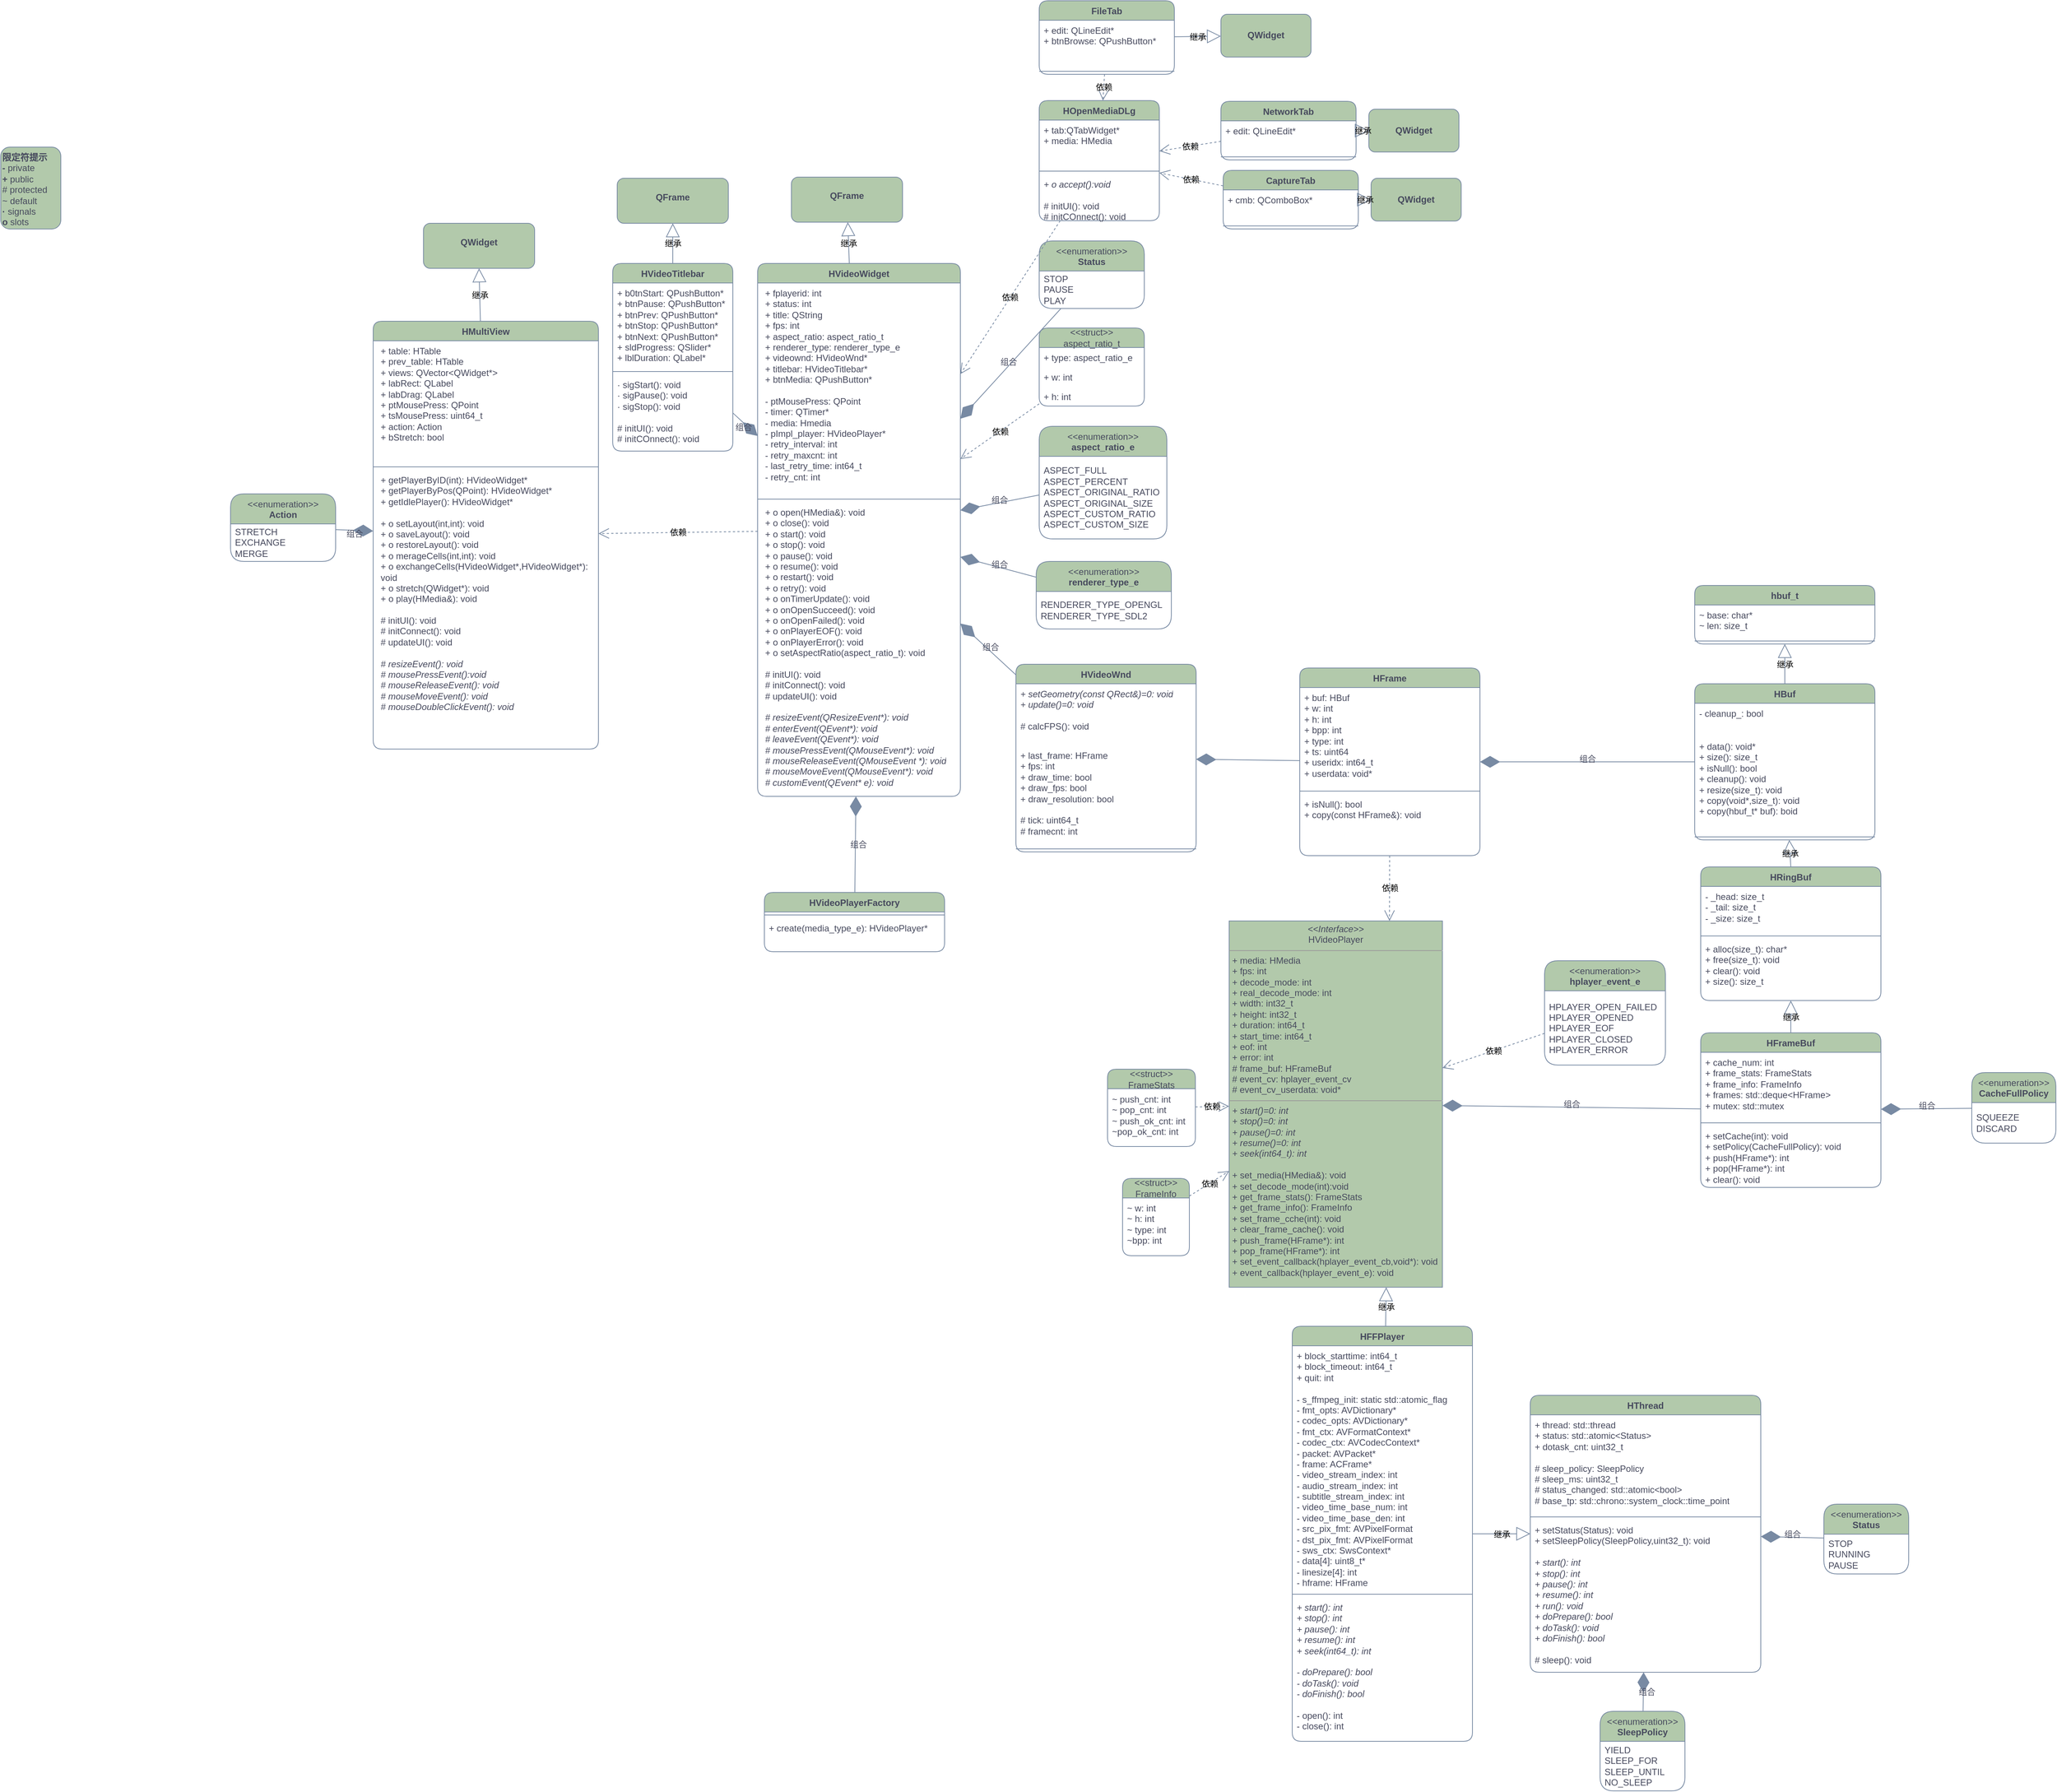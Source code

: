 <mxfile version="22.0.4" type="github">
  <diagram id="C5RBs43oDa-KdzZeNtuy" name="Page-1">
    <mxGraphModel dx="3985" dy="2310" grid="0" gridSize="10" guides="1" tooltips="1" connect="1" arrows="1" fold="1" page="0" pageScale="1" pageWidth="4681" pageHeight="3300" background="none" math="0" shadow="0">
      <root>
        <mxCell id="WIyWlLk6GJQsqaUBKTNV-0" />
        <mxCell id="WIyWlLk6GJQsqaUBKTNV-1" parent="WIyWlLk6GJQsqaUBKTNV-0" />
        <mxCell id="At2SEU2Y1ifhWKLfvmww-2" value="&lt;p style=&quot;margin:0px;margin-top:4px;text-align:center;&quot;&gt;&lt;br&gt;&lt;b&gt;QWidget&lt;/b&gt;&lt;/p&gt;" style="verticalAlign=top;align=left;overflow=fill;fontSize=12;fontFamily=Helvetica;html=1;whiteSpace=wrap;labelBackgroundColor=none;fillColor=#B2C9AB;strokeColor=#788AA3;fontColor=#46495D;rounded=1;" parent="WIyWlLk6GJQsqaUBKTNV-1" vertex="1">
          <mxGeometry x="503" y="29.5" width="148" height="60" as="geometry" />
        </mxCell>
        <mxCell id="At2SEU2Y1ifhWKLfvmww-5" value="继承" style="endArrow=block;endSize=16;endFill=0;html=1;rounded=1;entryX=0.5;entryY=1;entryDx=0;entryDy=0;labelBackgroundColor=none;strokeColor=#788AA3;fontColor=default;" parent="WIyWlLk6GJQsqaUBKTNV-1" source="At2SEU2Y1ifhWKLfvmww-44" target="At2SEU2Y1ifhWKLfvmww-2" edge="1">
          <mxGeometry x="0.002" width="160" relative="1" as="geometry">
            <mxPoint x="398.92" y="223.61" as="sourcePoint" />
            <mxPoint x="18" y="199" as="targetPoint" />
            <mxPoint as="offset" />
          </mxGeometry>
        </mxCell>
        <mxCell id="At2SEU2Y1ifhWKLfvmww-10" value="" style="group;labelBackgroundColor=none;fontColor=#46495D;rounded=1;" parent="WIyWlLk6GJQsqaUBKTNV-1" vertex="1" connectable="0">
          <mxGeometry x="-60" y="-72" width="80" height="120" as="geometry" />
        </mxCell>
        <mxCell id="At2SEU2Y1ifhWKLfvmww-9" value="" style="rounded=1;whiteSpace=wrap;html=1;labelBackgroundColor=none;fillColor=#B2C9AB;strokeColor=#788AA3;fontColor=#46495D;" parent="At2SEU2Y1ifhWKLfvmww-10" vertex="1">
          <mxGeometry width="80" height="109.091" as="geometry" />
        </mxCell>
        <mxCell id="At2SEU2Y1ifhWKLfvmww-8" value="&lt;b&gt;限定符提示&lt;br&gt;-&lt;/b&gt; private&lt;br&gt;&lt;b&gt;+&lt;/b&gt; public&lt;br&gt;# protected&lt;br&gt;~ default&lt;br&gt;&lt;b&gt;·&lt;/b&gt; signals&lt;br&gt;&lt;b&gt;o&lt;/b&gt; slots" style="text;html=1;align=left;verticalAlign=top;resizable=0;points=[];autosize=1;strokeColor=none;fillColor=none;labelBackgroundColor=none;fontColor=#46495D;rounded=1;" parent="At2SEU2Y1ifhWKLfvmww-10" vertex="1">
          <mxGeometry width="80" height="110" as="geometry" />
        </mxCell>
        <mxCell id="At2SEU2Y1ifhWKLfvmww-12" value="&lt;p style=&quot;margin: 4px 0px 0px;&quot;&gt;&lt;b&gt;&lt;br&gt;QFrame&lt;/b&gt;&lt;/p&gt;" style="verticalAlign=top;align=center;overflow=fill;fontSize=12;fontFamily=Helvetica;html=1;whiteSpace=wrap;labelBackgroundColor=none;fillColor=#B2C9AB;strokeColor=#788AA3;fontColor=#46495D;rounded=1;" parent="WIyWlLk6GJQsqaUBKTNV-1" vertex="1">
          <mxGeometry x="993" y="-32" width="148" height="60" as="geometry" />
        </mxCell>
        <mxCell id="At2SEU2Y1ifhWKLfvmww-15" value="&amp;lt;&amp;lt;enumeration&amp;gt;&amp;gt;&lt;br&gt;&lt;b&gt;Action&lt;/b&gt;" style="swimlane;fontStyle=0;align=center;verticalAlign=top;childLayout=stackLayout;horizontal=1;startSize=40;horizontalStack=0;resizeParent=1;resizeParentMax=0;resizeLast=0;collapsible=0;marginBottom=0;html=1;whiteSpace=wrap;labelBackgroundColor=none;fillColor=#B2C9AB;strokeColor=#788AA3;fontColor=#46495D;rounded=1;" parent="WIyWlLk6GJQsqaUBKTNV-1" vertex="1">
          <mxGeometry x="246" y="390" width="140" height="90" as="geometry" />
        </mxCell>
        <mxCell id="At2SEU2Y1ifhWKLfvmww-16" value="STRETCH&lt;br&gt;EXCHANGE&lt;br&gt;MERGE" style="text;html=1;strokeColor=none;fillColor=none;align=left;verticalAlign=middle;spacingLeft=4;spacingRight=4;overflow=hidden;rotatable=0;points=[[0,0.5],[1,0.5]];portConstraint=eastwest;whiteSpace=wrap;labelBackgroundColor=none;fontColor=#46495D;rounded=1;" parent="At2SEU2Y1ifhWKLfvmww-15" vertex="1">
          <mxGeometry y="40" width="140" height="50" as="geometry" />
        </mxCell>
        <mxCell id="At2SEU2Y1ifhWKLfvmww-22" value="&amp;lt;&amp;lt;enumeration&amp;gt;&amp;gt;&lt;br&gt;&lt;b&gt;Status&lt;/b&gt;" style="swimlane;fontStyle=0;align=center;verticalAlign=top;childLayout=stackLayout;horizontal=1;startSize=40;horizontalStack=0;resizeParent=1;resizeParentMax=0;resizeLast=0;collapsible=0;marginBottom=0;html=1;whiteSpace=wrap;labelBackgroundColor=none;fillColor=#B2C9AB;strokeColor=#788AA3;fontColor=#46495D;rounded=1;" parent="WIyWlLk6GJQsqaUBKTNV-1" vertex="1">
          <mxGeometry x="1323" y="53" width="140" height="90" as="geometry" />
        </mxCell>
        <mxCell id="At2SEU2Y1ifhWKLfvmww-23" value="STOP&lt;br&gt;PAUSE&lt;br&gt;PLAY" style="text;html=1;strokeColor=none;fillColor=none;align=left;verticalAlign=middle;spacingLeft=4;spacingRight=4;overflow=hidden;rotatable=0;points=[[0,0.5],[1,0.5]];portConstraint=eastwest;whiteSpace=wrap;labelBackgroundColor=none;fontColor=#46495D;rounded=1;" parent="At2SEU2Y1ifhWKLfvmww-22" vertex="1">
          <mxGeometry y="40" width="140" height="50" as="geometry" />
        </mxCell>
        <mxCell id="At2SEU2Y1ifhWKLfvmww-25" value="继承" style="endArrow=block;endSize=16;endFill=0;html=1;rounded=1;labelBackgroundColor=none;strokeColor=#788AA3;fontColor=default;" parent="WIyWlLk6GJQsqaUBKTNV-1" source="At2SEU2Y1ifhWKLfvmww-40" target="At2SEU2Y1ifhWKLfvmww-12" edge="1">
          <mxGeometry x="0.002" width="160" relative="1" as="geometry">
            <mxPoint x="1361.52" y="-34.24" as="sourcePoint" />
            <mxPoint x="1064.08" y="-100.61" as="targetPoint" />
            <mxPoint as="offset" />
          </mxGeometry>
        </mxCell>
        <mxCell id="At2SEU2Y1ifhWKLfvmww-36" value="&amp;lt;&amp;lt;struct&amp;gt;&amp;gt;&lt;br&gt;aspect_ratio_t" style="swimlane;fontStyle=0;childLayout=stackLayout;horizontal=1;startSize=26;fillColor=#B2C9AB;horizontalStack=0;resizeParent=1;resizeParentMax=0;resizeLast=0;collapsible=1;marginBottom=0;whiteSpace=wrap;html=1;labelBackgroundColor=none;strokeColor=#788AA3;rounded=1;fontColor=#46495D;" parent="WIyWlLk6GJQsqaUBKTNV-1" vertex="1">
          <mxGeometry x="1323" y="169" width="140" height="104" as="geometry">
            <mxRectangle x="1400" y="630" width="100" height="30" as="alternateBounds" />
          </mxGeometry>
        </mxCell>
        <mxCell id="At2SEU2Y1ifhWKLfvmww-37" value="+ type: aspect_ratio_e" style="text;strokeColor=none;fillColor=none;align=left;verticalAlign=top;spacingLeft=4;spacingRight=4;overflow=hidden;rotatable=0;points=[[0,0.5],[1,0.5]];portConstraint=eastwest;whiteSpace=wrap;html=1;labelBackgroundColor=none;fontColor=#46495D;rounded=1;" parent="At2SEU2Y1ifhWKLfvmww-36" vertex="1">
          <mxGeometry y="26" width="140" height="26" as="geometry" />
        </mxCell>
        <mxCell id="At2SEU2Y1ifhWKLfvmww-38" value="+ w: int" style="text;strokeColor=none;fillColor=none;align=left;verticalAlign=top;spacingLeft=4;spacingRight=4;overflow=hidden;rotatable=0;points=[[0,0.5],[1,0.5]];portConstraint=eastwest;whiteSpace=wrap;html=1;labelBackgroundColor=none;fontColor=#46495D;rounded=1;" parent="At2SEU2Y1ifhWKLfvmww-36" vertex="1">
          <mxGeometry y="52" width="140" height="26" as="geometry" />
        </mxCell>
        <mxCell id="At2SEU2Y1ifhWKLfvmww-39" value="+ h: int" style="text;strokeColor=none;fillColor=none;align=left;verticalAlign=top;spacingLeft=4;spacingRight=4;overflow=hidden;rotatable=0;points=[[0,0.5],[1,0.5]];portConstraint=eastwest;whiteSpace=wrap;html=1;labelBackgroundColor=none;fontColor=#46495D;rounded=1;" parent="At2SEU2Y1ifhWKLfvmww-36" vertex="1">
          <mxGeometry y="78" width="140" height="26" as="geometry" />
        </mxCell>
        <mxCell id="At2SEU2Y1ifhWKLfvmww-40" value="&lt;b style=&quot;border-color: var(--border-color);&quot;&gt;HVideoWidget&lt;br&gt;&lt;br&gt;&lt;/b&gt;" style="swimlane;fontStyle=1;align=center;verticalAlign=top;childLayout=stackLayout;horizontal=1;startSize=26;horizontalStack=0;resizeParent=1;resizeParentMax=0;resizeLast=0;collapsible=1;marginBottom=0;whiteSpace=wrap;html=1;labelBackgroundColor=none;fillColor=#B2C9AB;strokeColor=#788AA3;fontColor=#46495D;rounded=1;" parent="WIyWlLk6GJQsqaUBKTNV-1" vertex="1">
          <mxGeometry x="948" y="83" width="270" height="710" as="geometry">
            <mxRectangle x="874" y="201" width="100" height="30" as="alternateBounds" />
          </mxGeometry>
        </mxCell>
        <mxCell id="At2SEU2Y1ifhWKLfvmww-41" value="&lt;p style=&quot;border-color: var(--border-color); margin: 0px 0px 0px 4px;&quot;&gt;+ fplayerid: int&lt;/p&gt;&lt;p style=&quot;border-color: var(--border-color); margin: 0px 0px 0px 4px;&quot;&gt;+ status: int&lt;/p&gt;&lt;p style=&quot;border-color: var(--border-color); margin: 0px 0px 0px 4px;&quot;&gt;+ title: QString&lt;/p&gt;&lt;p style=&quot;border-color: var(--border-color); margin: 0px 0px 0px 4px;&quot;&gt;+ fps: int&lt;/p&gt;&lt;p style=&quot;border-color: var(--border-color); margin: 0px 0px 0px 4px;&quot;&gt;+ aspect_ratio: aspect_ratio_t&lt;/p&gt;&lt;p style=&quot;border-color: var(--border-color); margin: 0px 0px 0px 4px;&quot;&gt;+ renderer_type: renderer_type_e&lt;/p&gt;&lt;p style=&quot;border-color: var(--border-color); margin: 0px 0px 0px 4px;&quot;&gt;+ videownd: HVideoWnd*&lt;/p&gt;&lt;p style=&quot;border-color: var(--border-color); margin: 0px 0px 0px 4px;&quot;&gt;+ titlebar: HVideoTitlebar*&lt;/p&gt;&lt;p style=&quot;border-color: var(--border-color); margin: 0px 0px 0px 4px;&quot;&gt;+ btnMedia: QPushButton*&lt;/p&gt;&lt;p style=&quot;border-color: var(--border-color); margin: 0px 0px 0px 4px;&quot;&gt;&lt;br style=&quot;border-color: var(--border-color);&quot;&gt;&lt;/p&gt;&lt;p style=&quot;border-color: var(--border-color); margin: 0px 0px 0px 4px;&quot;&gt;- ptMousePress: QPoint&lt;/p&gt;&lt;p style=&quot;border-color: var(--border-color); margin: 0px 0px 0px 4px;&quot;&gt;- timer: QTimer*&lt;/p&gt;&lt;p style=&quot;border-color: var(--border-color); margin: 0px 0px 0px 4px;&quot;&gt;- media: Hmedia&lt;/p&gt;&lt;p style=&quot;border-color: var(--border-color); margin: 0px 0px 0px 4px;&quot;&gt;- pImpl_player: HVideoPlayer*&lt;/p&gt;&lt;p style=&quot;border-color: var(--border-color); margin: 0px 0px 0px 4px;&quot;&gt;- retry_interval: int&lt;/p&gt;&lt;p style=&quot;border-color: var(--border-color); margin: 0px 0px 0px 4px;&quot;&gt;- retry_maxcnt: int&lt;/p&gt;&lt;p style=&quot;border-color: var(--border-color); margin: 0px 0px 0px 4px;&quot;&gt;- last_retry_time: int64_t&lt;/p&gt;&lt;p style=&quot;border-color: var(--border-color); margin: 0px 0px 0px 4px;&quot;&gt;- retry_cnt: int&lt;/p&gt;" style="text;strokeColor=none;fillColor=none;align=left;verticalAlign=top;spacingLeft=4;spacingRight=4;overflow=hidden;rotatable=0;points=[[0,0.5],[1,0.5]];portConstraint=eastwest;whiteSpace=wrap;html=1;labelBackgroundColor=none;fontColor=#46495D;rounded=1;" parent="At2SEU2Y1ifhWKLfvmww-40" vertex="1">
          <mxGeometry y="26" width="270" height="284" as="geometry" />
        </mxCell>
        <mxCell id="At2SEU2Y1ifhWKLfvmww-42" value="" style="line;strokeWidth=1;fillColor=none;align=left;verticalAlign=middle;spacingTop=-1;spacingLeft=3;spacingRight=3;rotatable=0;labelPosition=right;points=[];portConstraint=eastwest;strokeColor=#788AA3;labelBackgroundColor=none;fontColor=#46495D;rounded=1;" parent="At2SEU2Y1ifhWKLfvmww-40" vertex="1">
          <mxGeometry y="310" width="270" height="8" as="geometry" />
        </mxCell>
        <mxCell id="At2SEU2Y1ifhWKLfvmww-43" value="&lt;p style=&quot;border-color: var(--border-color); margin: 0px 0px 0px 4px;&quot;&gt;+ o open(HMedia&amp;amp;): void&lt;/p&gt;&lt;p style=&quot;border-color: var(--border-color); margin: 0px 0px 0px 4px;&quot;&gt;+ o close(): void&lt;/p&gt;&lt;p style=&quot;border-color: var(--border-color); margin: 0px 0px 0px 4px;&quot;&gt;+ o start(): void&lt;/p&gt;&lt;p style=&quot;border-color: var(--border-color); margin: 0px 0px 0px 4px;&quot;&gt;+ o stop(): void&lt;/p&gt;&lt;p style=&quot;border-color: var(--border-color); margin: 0px 0px 0px 4px;&quot;&gt;+ o pause(): void&lt;/p&gt;&lt;p style=&quot;border-color: var(--border-color); margin: 0px 0px 0px 4px;&quot;&gt;+ o resume(): void&lt;/p&gt;&lt;p style=&quot;border-color: var(--border-color); margin: 0px 0px 0px 4px;&quot;&gt;+ o restart(): void&lt;/p&gt;&lt;p style=&quot;border-color: var(--border-color); margin: 0px 0px 0px 4px;&quot;&gt;+ o retry(): void&lt;/p&gt;&lt;p style=&quot;border-color: var(--border-color); margin: 0px 0px 0px 4px;&quot;&gt;+ o onTimerUpdate(): void&lt;/p&gt;&lt;p style=&quot;border-color: var(--border-color); margin: 0px 0px 0px 4px;&quot;&gt;+ o onOpenSucceed(): void&lt;/p&gt;&lt;p style=&quot;border-color: var(--border-color); margin: 0px 0px 0px 4px;&quot;&gt;+ o onOpenFailed(): void&lt;/p&gt;&lt;p style=&quot;border-color: var(--border-color); margin: 0px 0px 0px 4px;&quot;&gt;+ o onPlayerEOF(): void&lt;/p&gt;&lt;p style=&quot;border-color: var(--border-color); margin: 0px 0px 0px 4px;&quot;&gt;+ o onPlayerError(): void&lt;/p&gt;&lt;p style=&quot;border-color: var(--border-color); margin: 0px 0px 0px 4px;&quot;&gt;+ o setAspectRatio(aspect_ratio_t): void&lt;/p&gt;&lt;p style=&quot;border-color: var(--border-color); margin: 0px 0px 0px 4px;&quot;&gt;&lt;br style=&quot;border-color: var(--border-color);&quot;&gt;&lt;/p&gt;&lt;p style=&quot;border-color: var(--border-color); margin: 0px 0px 0px 4px;&quot;&gt;# initUI(): void&lt;/p&gt;&lt;p style=&quot;border-color: var(--border-color); margin: 0px 0px 0px 4px;&quot;&gt;# initConnect(): void&lt;/p&gt;&lt;p style=&quot;border-color: var(--border-color); margin: 0px 0px 0px 4px;&quot;&gt;# updateUI(): void&lt;/p&gt;&lt;p style=&quot;border-color: var(--border-color); margin: 0px 0px 0px 4px;&quot;&gt;&lt;br style=&quot;border-color: var(--border-color);&quot;&gt;&lt;/p&gt;&lt;p style=&quot;border-color: var(--border-color); margin: 0px 0px 0px 4px;&quot;&gt;&lt;i&gt;# resizeEvent(QResizeEvent*): void&lt;/i&gt;&lt;/p&gt;&lt;p style=&quot;border-color: var(--border-color); margin: 0px 0px 0px 4px;&quot;&gt;&lt;i&gt;# enterEvent(QEvent*): void&lt;/i&gt;&lt;/p&gt;&lt;p style=&quot;border-color: var(--border-color); margin: 0px 0px 0px 4px;&quot;&gt;&lt;i&gt;# leaveEvent(QEvent*): void&lt;/i&gt;&lt;/p&gt;&lt;p style=&quot;border-color: var(--border-color); margin: 0px 0px 0px 4px;&quot;&gt;&lt;i&gt;# mousePressEvent(QMouseEvent*): void&lt;/i&gt;&lt;/p&gt;&lt;p style=&quot;border-color: var(--border-color); margin: 0px 0px 0px 4px;&quot;&gt;&lt;i&gt;# mouseReleaseEvent(QMouseEvent *): void&lt;/i&gt;&lt;/p&gt;&lt;p style=&quot;border-color: var(--border-color); margin: 0px 0px 0px 4px;&quot;&gt;&lt;i&gt;# mouseMoveEvent(QMouseEvent*): void&lt;/i&gt;&lt;/p&gt;&lt;p style=&quot;border-color: var(--border-color); margin: 0px 0px 0px 4px;&quot;&gt;&lt;i&gt;# customEvent(QEvent* e): void&lt;/i&gt;&lt;/p&gt;" style="text;strokeColor=none;fillColor=none;align=left;verticalAlign=top;spacingLeft=4;spacingRight=4;overflow=hidden;rotatable=0;points=[[0,0.5],[1,0.5]];portConstraint=eastwest;whiteSpace=wrap;html=1;labelBackgroundColor=none;fontColor=#46495D;rounded=1;" parent="At2SEU2Y1ifhWKLfvmww-40" vertex="1">
          <mxGeometry y="318" width="270" height="392" as="geometry" />
        </mxCell>
        <mxCell id="At2SEU2Y1ifhWKLfvmww-44" value="HMultiView" style="swimlane;fontStyle=1;align=center;verticalAlign=top;childLayout=stackLayout;horizontal=1;startSize=26;horizontalStack=0;resizeParent=1;resizeParentMax=0;resizeLast=0;collapsible=1;marginBottom=0;whiteSpace=wrap;html=1;labelBackgroundColor=none;fillColor=#B2C9AB;strokeColor=#788AA3;fontColor=#46495D;rounded=1;labelBorderColor=none;" parent="WIyWlLk6GJQsqaUBKTNV-1" vertex="1">
          <mxGeometry x="436" y="160" width="300" height="570" as="geometry">
            <mxRectangle x="260" y="240" width="100" height="30" as="alternateBounds" />
          </mxGeometry>
        </mxCell>
        <mxCell id="At2SEU2Y1ifhWKLfvmww-45" value="&lt;p style=&quot;border-color: var(--border-color); margin: 0px 0px 0px 4px;&quot;&gt;+ table: HTable&lt;/p&gt;&lt;p style=&quot;border-color: var(--border-color); margin: 0px 0px 0px 4px;&quot;&gt;+ prev_table: HTable&lt;/p&gt;&lt;p style=&quot;border-color: var(--border-color); margin: 0px 0px 0px 4px;&quot;&gt;+ views: QVector&amp;lt;QWidget*&amp;gt;&amp;nbsp;&lt;/p&gt;&lt;p style=&quot;border-color: var(--border-color); margin: 0px 0px 0px 4px;&quot;&gt;+ labRect: QLabel&lt;/p&gt;&lt;p style=&quot;border-color: var(--border-color); margin: 0px 0px 0px 4px;&quot;&gt;+ labDrag: QLabel&lt;/p&gt;&lt;p style=&quot;border-color: var(--border-color); margin: 0px 0px 0px 4px;&quot;&gt;+ ptMousePress: QPoint&lt;/p&gt;&lt;p style=&quot;border-color: var(--border-color); margin: 0px 0px 0px 4px;&quot;&gt;+ tsMousePress: uint64_t&lt;/p&gt;&lt;p style=&quot;border-color: var(--border-color); margin: 0px 0px 0px 4px;&quot;&gt;+ action: Action&lt;/p&gt;&lt;p style=&quot;border-color: var(--border-color); margin: 0px 0px 0px 4px;&quot;&gt;+ bStretch: bool&lt;/p&gt;" style="text;strokeColor=none;fillColor=none;align=left;verticalAlign=top;spacingLeft=4;spacingRight=4;overflow=hidden;rotatable=0;points=[[0,0.5],[1,0.5]];portConstraint=eastwest;whiteSpace=wrap;html=1;labelBackgroundColor=none;fontColor=#46495D;rounded=1;" parent="At2SEU2Y1ifhWKLfvmww-44" vertex="1">
          <mxGeometry y="26" width="300" height="164" as="geometry" />
        </mxCell>
        <mxCell id="At2SEU2Y1ifhWKLfvmww-46" value="" style="line;strokeWidth=1;fillColor=none;align=left;verticalAlign=middle;spacingTop=-1;spacingLeft=3;spacingRight=3;rotatable=0;labelPosition=right;points=[];portConstraint=eastwest;strokeColor=#788AA3;labelBackgroundColor=none;fontColor=#46495D;rounded=1;" parent="At2SEU2Y1ifhWKLfvmww-44" vertex="1">
          <mxGeometry y="190" width="300" height="8" as="geometry" />
        </mxCell>
        <mxCell id="At2SEU2Y1ifhWKLfvmww-47" value="&lt;p style=&quot;border-color: var(--border-color); margin: 0px 0px 0px 4px;&quot;&gt;+ getPlayerByID(int): HVideoWidget*&lt;/p&gt;&lt;p style=&quot;border-color: var(--border-color); margin: 0px 0px 0px 4px;&quot;&gt;+&amp;nbsp;getPlayerByPos(QPoint): HVideoWidget*&lt;/p&gt;&lt;p style=&quot;border-color: var(--border-color); margin: 0px 0px 0px 4px;&quot;&gt;+&amp;nbsp;getIdlePlayer(): HVideoWidget*&lt;/p&gt;&lt;p style=&quot;border-color: var(--border-color); margin: 0px 0px 0px 4px;&quot;&gt;&lt;br style=&quot;border-color: var(--border-color);&quot;&gt;&lt;/p&gt;&lt;p style=&quot;border-color: var(--border-color); margin: 0px 0px 0px 4px;&quot;&gt;+ o setLayout(int,int): void&lt;/p&gt;&lt;p style=&quot;border-color: var(--border-color); margin: 0px 0px 0px 4px;&quot;&gt;+ o saveLayout(): void&lt;br style=&quot;border-color: var(--border-color);&quot;&gt;+ o restoreLayout(): void&lt;/p&gt;&lt;p style=&quot;border-color: var(--border-color); margin: 0px 0px 0px 4px;&quot;&gt;+ o merageCells(int,int): void&lt;/p&gt;&lt;p style=&quot;border-color: var(--border-color); margin: 0px 0px 0px 4px;&quot;&gt;+ o exchangeCells(HVideoWidget*,HVideoWidget*): void&lt;/p&gt;&lt;p style=&quot;border-color: var(--border-color); margin: 0px 0px 0px 4px;&quot;&gt;+ o stretch(QWidget*): void&lt;/p&gt;&lt;p style=&quot;border-color: var(--border-color); margin: 0px 0px 0px 4px;&quot;&gt;+ o play(HMedia&amp;amp;): void&lt;/p&gt;&lt;p style=&quot;border-color: var(--border-color); margin: 0px 0px 0px 4px;&quot;&gt;&lt;br style=&quot;border-color: var(--border-color);&quot;&gt;# initUI(): void&lt;br style=&quot;border-color: var(--border-color);&quot;&gt;&lt;/p&gt;&lt;p style=&quot;border-color: var(--border-color); margin: 0px 0px 0px 4px;&quot;&gt;# initConnect(): void&lt;br style=&quot;border-color: var(--border-color);&quot;&gt;&lt;/p&gt;&lt;p style=&quot;border-color: var(--border-color); margin: 0px 0px 0px 4px;&quot;&gt;# updateUI(): void&lt;br style=&quot;border-color: var(--border-color);&quot;&gt;&lt;/p&gt;&lt;p style=&quot;border-color: var(--border-color); margin: 0px 0px 0px 4px;&quot;&gt;&lt;br style=&quot;border-color: var(--border-color);&quot;&gt;&lt;/p&gt;&lt;p style=&quot;border-color: var(--border-color); margin: 0px 0px 0px 4px;&quot;&gt;&lt;i style=&quot;border-color: var(--border-color);&quot;&gt;# resizeEvent(): void&lt;br style=&quot;border-color: var(--border-color);&quot;&gt;&lt;/i&gt;&lt;/p&gt;&lt;p style=&quot;border-color: var(--border-color); margin: 0px 0px 0px 4px;&quot;&gt;&lt;i style=&quot;border-color: var(--border-color);&quot;&gt;# mousePressEvent():void&lt;br style=&quot;border-color: var(--border-color);&quot;&gt;&lt;/i&gt;&lt;/p&gt;&lt;p style=&quot;border-color: var(--border-color); margin: 0px 0px 0px 4px;&quot;&gt;&lt;i style=&quot;border-color: var(--border-color);&quot;&gt;# mouseReleaseEvent(): void&lt;br style=&quot;border-color: var(--border-color);&quot;&gt;&lt;/i&gt;&lt;/p&gt;&lt;p style=&quot;border-color: var(--border-color); margin: 0px 0px 0px 4px;&quot;&gt;&lt;i style=&quot;border-color: var(--border-color);&quot;&gt;# mouseMoveEvent(): void&lt;br style=&quot;border-color: var(--border-color);&quot;&gt;&lt;/i&gt;&lt;/p&gt;&lt;p style=&quot;border-color: var(--border-color); margin: 0px 0px 0px 4px;&quot;&gt;&lt;i style=&quot;border-color: var(--border-color);&quot;&gt;# mouseDoubleClickEvent(): void&lt;/i&gt;&lt;/p&gt;" style="text;strokeColor=none;fillColor=none;align=left;verticalAlign=top;spacingLeft=4;spacingRight=4;overflow=hidden;rotatable=0;points=[[0,0.5],[1,0.5]];portConstraint=eastwest;whiteSpace=wrap;html=1;labelBackgroundColor=none;fontColor=#46495D;rounded=1;" parent="At2SEU2Y1ifhWKLfvmww-44" vertex="1">
          <mxGeometry y="198" width="300" height="372" as="geometry" />
        </mxCell>
        <mxCell id="At2SEU2Y1ifhWKLfvmww-48" value="依赖" style="endArrow=open;endSize=12;dashed=1;html=1;rounded=1;labelBackgroundColor=none;strokeColor=#788AA3;fontColor=default;" parent="WIyWlLk6GJQsqaUBKTNV-1" source="At2SEU2Y1ifhWKLfvmww-36" target="At2SEU2Y1ifhWKLfvmww-40" edge="1">
          <mxGeometry width="160" relative="1" as="geometry">
            <mxPoint x="1653" y="172.67" as="sourcePoint" />
            <mxPoint x="1534" y="337.67" as="targetPoint" />
          </mxGeometry>
        </mxCell>
        <mxCell id="At2SEU2Y1ifhWKLfvmww-49" value="&amp;lt;&amp;lt;enumeration&amp;gt;&amp;gt;&lt;br&gt;&lt;b&gt;aspect_ratio_e&lt;/b&gt;" style="swimlane;fontStyle=0;align=center;verticalAlign=top;childLayout=stackLayout;horizontal=1;startSize=40;horizontalStack=0;resizeParent=1;resizeParentMax=0;resizeLast=0;collapsible=0;marginBottom=0;html=1;whiteSpace=wrap;labelBackgroundColor=none;fillColor=#B2C9AB;strokeColor=#788AA3;fontColor=#46495D;rounded=1;" parent="WIyWlLk6GJQsqaUBKTNV-1" vertex="1">
          <mxGeometry x="1323" y="300" width="170" height="150" as="geometry" />
        </mxCell>
        <mxCell id="At2SEU2Y1ifhWKLfvmww-50" value="ASPECT_FULL&lt;br&gt;ASPECT_PERCENT&lt;br&gt;ASPECT_ORIGINAL_RATIO&lt;br&gt;ASPECT_ORIGINAL_SIZE&lt;br&gt;ASPECT_CUSTOM_RATIO&lt;br&gt;ASPECT_CUSTOM_SIZE" style="text;html=1;strokeColor=none;fillColor=none;align=left;verticalAlign=middle;spacingLeft=4;spacingRight=4;overflow=hidden;rotatable=0;points=[[0,0.5],[1,0.5]];portConstraint=eastwest;whiteSpace=wrap;labelBackgroundColor=none;fontColor=#46495D;rounded=1;" parent="At2SEU2Y1ifhWKLfvmww-49" vertex="1">
          <mxGeometry y="40" width="170" height="110" as="geometry" />
        </mxCell>
        <mxCell id="At2SEU2Y1ifhWKLfvmww-52" value="&amp;lt;&amp;lt;enumeration&amp;gt;&amp;gt;&lt;br&gt;&lt;b&gt;renderer_type_e&lt;/b&gt;" style="swimlane;fontStyle=0;align=center;verticalAlign=top;childLayout=stackLayout;horizontal=1;startSize=40;horizontalStack=0;resizeParent=1;resizeParentMax=0;resizeLast=0;collapsible=0;marginBottom=0;html=1;whiteSpace=wrap;labelBackgroundColor=none;fillColor=#B2C9AB;strokeColor=#788AA3;fontColor=#46495D;rounded=1;" parent="WIyWlLk6GJQsqaUBKTNV-1" vertex="1">
          <mxGeometry x="1319" y="480" width="180" height="90" as="geometry" />
        </mxCell>
        <mxCell id="At2SEU2Y1ifhWKLfvmww-53" value="RENDERER_TYPE_OPENGL&lt;br&gt;RENDERER_TYPE_SDL2" style="text;html=1;strokeColor=none;fillColor=none;align=left;verticalAlign=middle;spacingLeft=4;spacingRight=4;overflow=hidden;rotatable=0;points=[[0,0.5],[1,0.5]];portConstraint=eastwest;whiteSpace=wrap;labelBackgroundColor=none;fontColor=#46495D;rounded=1;" parent="At2SEU2Y1ifhWKLfvmww-52" vertex="1">
          <mxGeometry y="40" width="180" height="50" as="geometry" />
        </mxCell>
        <mxCell id="At2SEU2Y1ifhWKLfvmww-55" value="HVideoWnd" style="swimlane;fontStyle=1;align=center;verticalAlign=top;childLayout=stackLayout;horizontal=1;startSize=26;horizontalStack=0;resizeParent=1;resizeParentMax=0;resizeLast=0;collapsible=1;marginBottom=0;whiteSpace=wrap;html=1;labelBackgroundColor=none;fillColor=#B2C9AB;strokeColor=#788AA3;fontColor=#46495D;rounded=1;" parent="WIyWlLk6GJQsqaUBKTNV-1" vertex="1">
          <mxGeometry x="1292" y="617" width="240" height="250" as="geometry" />
        </mxCell>
        <mxCell id="At2SEU2Y1ifhWKLfvmww-58" value="&lt;i&gt;+ setGeometry(const QRect&amp;amp;)=0: void&lt;br&gt;+ update()=0: void&lt;br&gt;&lt;/i&gt;&lt;br&gt;# calcFPS(): void" style="text;strokeColor=none;fillColor=none;align=left;verticalAlign=top;spacingLeft=4;spacingRight=4;overflow=hidden;rotatable=0;points=[[0,0.5],[1,0.5]];portConstraint=eastwest;whiteSpace=wrap;html=1;labelBackgroundColor=none;fontColor=#46495D;rounded=1;" parent="At2SEU2Y1ifhWKLfvmww-55" vertex="1">
          <mxGeometry y="26" width="240" height="82" as="geometry" />
        </mxCell>
        <mxCell id="At2SEU2Y1ifhWKLfvmww-56" value="+ last_frame: HFrame&lt;br&gt;+ fps: int&lt;br&gt;+ draw_time: bool&lt;br&gt;+ draw_fps: bool&amp;nbsp;&lt;br&gt;+ draw_resolution: bool&lt;br&gt;&lt;br&gt;# tick: uint64_t&lt;br&gt;# framecnt: int" style="text;strokeColor=none;fillColor=none;align=left;verticalAlign=top;spacingLeft=4;spacingRight=4;overflow=hidden;rotatable=0;points=[[0,0.5],[1,0.5]];portConstraint=eastwest;whiteSpace=wrap;html=1;labelBackgroundColor=none;fontColor=#46495D;rounded=1;" parent="At2SEU2Y1ifhWKLfvmww-55" vertex="1">
          <mxGeometry y="108" width="240" height="134" as="geometry" />
        </mxCell>
        <mxCell id="At2SEU2Y1ifhWKLfvmww-57" value="" style="line;strokeWidth=1;fillColor=none;align=left;verticalAlign=middle;spacingTop=-1;spacingLeft=3;spacingRight=3;rotatable=0;labelPosition=right;points=[];portConstraint=eastwest;strokeColor=#788AA3;labelBackgroundColor=none;fontColor=#46495D;rounded=1;" parent="At2SEU2Y1ifhWKLfvmww-55" vertex="1">
          <mxGeometry y="242" width="240" height="8" as="geometry" />
        </mxCell>
        <mxCell id="At2SEU2Y1ifhWKLfvmww-60" value="" style="endArrow=diamondThin;endFill=1;endSize=24;html=1;rounded=0;labelBackgroundColor=none;strokeColor=#788AA3;fontColor=default;" parent="WIyWlLk6GJQsqaUBKTNV-1" source="At2SEU2Y1ifhWKLfvmww-137" target="At2SEU2Y1ifhWKLfvmww-40" edge="1">
          <mxGeometry width="160" relative="1" as="geometry">
            <mxPoint x="1156.663" y="1142.06" as="sourcePoint" />
            <mxPoint x="1101" y="1079.0" as="targetPoint" />
          </mxGeometry>
        </mxCell>
        <mxCell id="At2SEU2Y1ifhWKLfvmww-61" value="组合" style="edgeLabel;html=1;align=center;verticalAlign=middle;resizable=0;points=[];labelBackgroundColor=none;fontColor=#46495D;" parent="At2SEU2Y1ifhWKLfvmww-60" vertex="1" connectable="0">
          <mxGeometry x="0.0" y="-4" relative="1" as="geometry">
            <mxPoint as="offset" />
          </mxGeometry>
        </mxCell>
        <mxCell id="At2SEU2Y1ifhWKLfvmww-62" value="" style="endArrow=diamondThin;endFill=1;endSize=24;html=1;rounded=0;labelBackgroundColor=none;strokeColor=#788AA3;fontColor=default;" parent="WIyWlLk6GJQsqaUBKTNV-1" source="At2SEU2Y1ifhWKLfvmww-52" target="At2SEU2Y1ifhWKLfvmww-40" edge="1">
          <mxGeometry width="160" relative="1" as="geometry">
            <mxPoint x="1615" y="490.95" as="sourcePoint" />
            <mxPoint x="1524" y="400.95" as="targetPoint" />
          </mxGeometry>
        </mxCell>
        <mxCell id="At2SEU2Y1ifhWKLfvmww-63" value="组合" style="edgeLabel;html=1;align=center;verticalAlign=middle;resizable=0;points=[];labelBackgroundColor=none;fontColor=#46495D;" parent="At2SEU2Y1ifhWKLfvmww-62" vertex="1" connectable="0">
          <mxGeometry x="0.0" y="-4" relative="1" as="geometry">
            <mxPoint as="offset" />
          </mxGeometry>
        </mxCell>
        <mxCell id="At2SEU2Y1ifhWKLfvmww-65" value="" style="endArrow=diamondThin;endFill=1;endSize=24;html=1;rounded=0;labelBackgroundColor=none;strokeColor=#788AA3;fontColor=default;" parent="WIyWlLk6GJQsqaUBKTNV-1" source="At2SEU2Y1ifhWKLfvmww-49" target="At2SEU2Y1ifhWKLfvmww-40" edge="1">
          <mxGeometry width="160" relative="1" as="geometry">
            <mxPoint x="1580" y="383.19" as="sourcePoint" />
            <mxPoint x="1494" y="343.19" as="targetPoint" />
          </mxGeometry>
        </mxCell>
        <mxCell id="At2SEU2Y1ifhWKLfvmww-66" value="组合" style="edgeLabel;html=1;align=center;verticalAlign=middle;resizable=0;points=[];labelBackgroundColor=none;fontColor=#46495D;" parent="At2SEU2Y1ifhWKLfvmww-65" vertex="1" connectable="0">
          <mxGeometry x="0.0" y="-4" relative="1" as="geometry">
            <mxPoint as="offset" />
          </mxGeometry>
        </mxCell>
        <mxCell id="At2SEU2Y1ifhWKLfvmww-67" value="" style="endArrow=diamondThin;endFill=1;endSize=24;html=1;rounded=0;labelBackgroundColor=none;strokeColor=#788AA3;fontColor=default;" parent="WIyWlLk6GJQsqaUBKTNV-1" source="At2SEU2Y1ifhWKLfvmww-22" target="At2SEU2Y1ifhWKLfvmww-40" edge="1">
          <mxGeometry width="160" relative="1" as="geometry">
            <mxPoint x="1707" y="-107.44" as="sourcePoint" />
            <mxPoint x="1621" y="-104.44" as="targetPoint" />
          </mxGeometry>
        </mxCell>
        <mxCell id="At2SEU2Y1ifhWKLfvmww-68" value="组合" style="edgeLabel;html=1;align=center;verticalAlign=middle;resizable=0;points=[];labelBackgroundColor=none;fontColor=#46495D;" parent="At2SEU2Y1ifhWKLfvmww-67" vertex="1" connectable="0">
          <mxGeometry x="0.0" y="-4" relative="1" as="geometry">
            <mxPoint as="offset" />
          </mxGeometry>
        </mxCell>
        <mxCell id="At2SEU2Y1ifhWKLfvmww-69" value="HFrame" style="swimlane;fontStyle=1;align=center;verticalAlign=top;childLayout=stackLayout;horizontal=1;startSize=26;horizontalStack=0;resizeParent=1;resizeParentMax=0;resizeLast=0;collapsible=1;marginBottom=0;whiteSpace=wrap;html=1;labelBackgroundColor=none;fillColor=#B2C9AB;strokeColor=#788AA3;fontColor=#46495D;rounded=1;" parent="WIyWlLk6GJQsqaUBKTNV-1" vertex="1">
          <mxGeometry x="1670" y="622" width="240" height="250" as="geometry" />
        </mxCell>
        <mxCell id="At2SEU2Y1ifhWKLfvmww-70" value="+ buf: HBuf&lt;br&gt;+ w: int&lt;br&gt;+ h: int&lt;br&gt;+ bpp: int&lt;br&gt;+ type: int&lt;br&gt;+ ts: uint64&lt;br&gt;+ useridx: int64_t&lt;br&gt;+ userdata: void*" style="text;strokeColor=none;fillColor=none;align=left;verticalAlign=top;spacingLeft=4;spacingRight=4;overflow=hidden;rotatable=0;points=[[0,0.5],[1,0.5]];portConstraint=eastwest;whiteSpace=wrap;html=1;labelBackgroundColor=none;fontColor=#46495D;rounded=1;" parent="At2SEU2Y1ifhWKLfvmww-69" vertex="1">
          <mxGeometry y="26" width="240" height="134" as="geometry" />
        </mxCell>
        <mxCell id="At2SEU2Y1ifhWKLfvmww-71" value="" style="line;strokeWidth=1;fillColor=none;align=left;verticalAlign=middle;spacingTop=-1;spacingLeft=3;spacingRight=3;rotatable=0;labelPosition=right;points=[];portConstraint=eastwest;strokeColor=#788AA3;labelBackgroundColor=none;fontColor=#46495D;rounded=1;" parent="At2SEU2Y1ifhWKLfvmww-69" vertex="1">
          <mxGeometry y="160" width="240" height="8" as="geometry" />
        </mxCell>
        <mxCell id="At2SEU2Y1ifhWKLfvmww-72" value="+ isNull(): bool&lt;br&gt;+ copy(const HFrame&amp;amp;): void&lt;br&gt;" style="text;strokeColor=none;fillColor=none;align=left;verticalAlign=top;spacingLeft=4;spacingRight=4;overflow=hidden;rotatable=0;points=[[0,0.5],[1,0.5]];portConstraint=eastwest;whiteSpace=wrap;html=1;labelBackgroundColor=none;fontColor=#46495D;rounded=1;" parent="At2SEU2Y1ifhWKLfvmww-69" vertex="1">
          <mxGeometry y="168" width="240" height="82" as="geometry" />
        </mxCell>
        <mxCell id="At2SEU2Y1ifhWKLfvmww-73" value="" style="endArrow=diamondThin;endFill=1;endSize=24;html=1;rounded=0;labelBackgroundColor=none;strokeColor=#788AA3;fontColor=default;" parent="WIyWlLk6GJQsqaUBKTNV-1" source="At2SEU2Y1ifhWKLfvmww-69" target="At2SEU2Y1ifhWKLfvmww-55" edge="1">
          <mxGeometry width="160" relative="1" as="geometry">
            <mxPoint x="1466" y="853.06" as="sourcePoint" />
            <mxPoint x="1410" y="790.06" as="targetPoint" />
          </mxGeometry>
        </mxCell>
        <mxCell id="At2SEU2Y1ifhWKLfvmww-75" value="HBuf" style="swimlane;fontStyle=1;align=center;verticalAlign=top;childLayout=stackLayout;horizontal=1;startSize=26;horizontalStack=0;resizeParent=1;resizeParentMax=0;resizeLast=0;collapsible=1;marginBottom=0;whiteSpace=wrap;html=1;labelBackgroundColor=none;fillColor=#B2C9AB;strokeColor=#788AA3;fontColor=#46495D;rounded=1;" parent="WIyWlLk6GJQsqaUBKTNV-1" vertex="1">
          <mxGeometry x="2196" y="643" width="240" height="208" as="geometry" />
        </mxCell>
        <mxCell id="At2SEU2Y1ifhWKLfvmww-76" value="- cleanup_: bool" style="text;strokeColor=none;fillColor=none;align=left;verticalAlign=top;spacingLeft=4;spacingRight=4;overflow=hidden;rotatable=0;points=[[0,0.5],[1,0.5]];portConstraint=eastwest;whiteSpace=wrap;html=1;labelBackgroundColor=none;fontColor=#46495D;rounded=1;" parent="At2SEU2Y1ifhWKLfvmww-75" vertex="1">
          <mxGeometry y="26" width="240" height="44" as="geometry" />
        </mxCell>
        <mxCell id="At2SEU2Y1ifhWKLfvmww-78" value="+ data(): void*&lt;br&gt;+ size(): size_t&lt;br&gt;+ isNull(): bool&lt;br&gt;+ cleanup(): void&lt;br&gt;+ resize(size_t): void&lt;br&gt;+ copy(void*,size_t): void&lt;br&gt;+ copy(hbuf_t* buf): boid" style="text;strokeColor=none;fillColor=none;align=left;verticalAlign=top;spacingLeft=4;spacingRight=4;overflow=hidden;rotatable=0;points=[[0,0.5],[1,0.5]];portConstraint=eastwest;whiteSpace=wrap;html=1;labelBackgroundColor=none;fontColor=#46495D;rounded=1;" parent="At2SEU2Y1ifhWKLfvmww-75" vertex="1">
          <mxGeometry y="70" width="240" height="130" as="geometry" />
        </mxCell>
        <mxCell id="At2SEU2Y1ifhWKLfvmww-77" value="" style="line;strokeWidth=1;fillColor=none;align=left;verticalAlign=middle;spacingTop=-1;spacingLeft=3;spacingRight=3;rotatable=0;labelPosition=right;points=[];portConstraint=eastwest;strokeColor=#788AA3;labelBackgroundColor=none;fontColor=#46495D;rounded=1;" parent="At2SEU2Y1ifhWKLfvmww-75" vertex="1">
          <mxGeometry y="200" width="240" height="8" as="geometry" />
        </mxCell>
        <mxCell id="At2SEU2Y1ifhWKLfvmww-79" value="" style="endArrow=diamondThin;endFill=1;endSize=24;html=1;rounded=0;labelBackgroundColor=none;strokeColor=#788AA3;fontColor=default;" parent="WIyWlLk6GJQsqaUBKTNV-1" source="At2SEU2Y1ifhWKLfvmww-75" target="At2SEU2Y1ifhWKLfvmww-69" edge="1">
          <mxGeometry width="160" relative="1" as="geometry">
            <mxPoint x="1951" y="955" as="sourcePoint" />
            <mxPoint x="1841" y="955" as="targetPoint" />
          </mxGeometry>
        </mxCell>
        <mxCell id="At2SEU2Y1ifhWKLfvmww-80" value="组合" style="edgeLabel;html=1;align=center;verticalAlign=middle;resizable=0;points=[];labelBackgroundColor=none;fontColor=#46495D;" parent="At2SEU2Y1ifhWKLfvmww-79" vertex="1" connectable="0">
          <mxGeometry x="0.0" y="-4" relative="1" as="geometry">
            <mxPoint as="offset" />
          </mxGeometry>
        </mxCell>
        <mxCell id="At2SEU2Y1ifhWKLfvmww-81" value="hbuf_t" style="swimlane;fontStyle=1;align=center;verticalAlign=top;childLayout=stackLayout;horizontal=1;startSize=26;horizontalStack=0;resizeParent=1;resizeParentMax=0;resizeLast=0;collapsible=1;marginBottom=0;whiteSpace=wrap;html=1;labelBackgroundColor=none;fillColor=#B2C9AB;strokeColor=#788AA3;fontColor=#46495D;rounded=1;" parent="WIyWlLk6GJQsqaUBKTNV-1" vertex="1">
          <mxGeometry x="2196" y="512" width="240" height="78" as="geometry" />
        </mxCell>
        <mxCell id="At2SEU2Y1ifhWKLfvmww-82" value="~ base: char*&lt;br&gt;~ len: size_t" style="text;strokeColor=none;fillColor=none;align=left;verticalAlign=top;spacingLeft=4;spacingRight=4;overflow=hidden;rotatable=0;points=[[0,0.5],[1,0.5]];portConstraint=eastwest;whiteSpace=wrap;html=1;labelBackgroundColor=none;fontColor=#46495D;rounded=1;" parent="At2SEU2Y1ifhWKLfvmww-81" vertex="1">
          <mxGeometry y="26" width="240" height="44" as="geometry" />
        </mxCell>
        <mxCell id="At2SEU2Y1ifhWKLfvmww-84" value="" style="line;strokeWidth=1;fillColor=none;align=left;verticalAlign=middle;spacingTop=-1;spacingLeft=3;spacingRight=3;rotatable=0;labelPosition=right;points=[];portConstraint=eastwest;strokeColor=#788AA3;labelBackgroundColor=none;fontColor=#46495D;rounded=1;" parent="At2SEU2Y1ifhWKLfvmww-81" vertex="1">
          <mxGeometry y="70" width="240" height="8" as="geometry" />
        </mxCell>
        <mxCell id="At2SEU2Y1ifhWKLfvmww-97" value="继承" style="endArrow=block;endSize=16;endFill=0;html=1;rounded=1;labelBackgroundColor=none;strokeColor=#788AA3;fontColor=default;" parent="WIyWlLk6GJQsqaUBKTNV-1" source="At2SEU2Y1ifhWKLfvmww-75" target="At2SEU2Y1ifhWKLfvmww-81" edge="1">
          <mxGeometry x="0.002" width="160" relative="1" as="geometry">
            <mxPoint x="1872.99" y="468" as="sourcePoint" />
            <mxPoint x="1870.99" y="408" as="targetPoint" />
            <mxPoint as="offset" />
          </mxGeometry>
        </mxCell>
        <mxCell id="At2SEU2Y1ifhWKLfvmww-99" value="HVideoTitlebar" style="swimlane;fontStyle=1;align=center;verticalAlign=top;childLayout=stackLayout;horizontal=1;startSize=26;horizontalStack=0;resizeParent=1;resizeParentMax=0;resizeLast=0;collapsible=1;marginBottom=0;whiteSpace=wrap;html=1;labelBackgroundColor=none;fillColor=#B2C9AB;strokeColor=#788AA3;fontColor=#46495D;rounded=1;" parent="WIyWlLk6GJQsqaUBKTNV-1" vertex="1">
          <mxGeometry x="755" y="83" width="160" height="250" as="geometry" />
        </mxCell>
        <mxCell id="At2SEU2Y1ifhWKLfvmww-100" value="+ b0tnStart: QPushButton*&lt;br&gt;+ btnPause: QPushButton*&lt;br&gt;+ btnPrev: QPushButton*&lt;br&gt;+ btnStop: QPushButton*&lt;br&gt;+ btnNext: QPushButton*&lt;br&gt;+ sldProgress: QSlider*&lt;br&gt;+ lblDuration: QLabel*" style="text;strokeColor=none;fillColor=none;align=left;verticalAlign=top;spacingLeft=4;spacingRight=4;overflow=hidden;rotatable=0;points=[[0,0.5],[1,0.5]];portConstraint=eastwest;whiteSpace=wrap;html=1;labelBackgroundColor=none;fontColor=#46495D;rounded=1;" parent="At2SEU2Y1ifhWKLfvmww-99" vertex="1">
          <mxGeometry y="26" width="160" height="114" as="geometry" />
        </mxCell>
        <mxCell id="At2SEU2Y1ifhWKLfvmww-101" value="" style="line;strokeWidth=1;fillColor=none;align=left;verticalAlign=middle;spacingTop=-1;spacingLeft=3;spacingRight=3;rotatable=0;labelPosition=right;points=[];portConstraint=eastwest;strokeColor=#788AA3;labelBackgroundColor=none;fontColor=#46495D;rounded=1;" parent="At2SEU2Y1ifhWKLfvmww-99" vertex="1">
          <mxGeometry y="140" width="160" height="8" as="geometry" />
        </mxCell>
        <mxCell id="At2SEU2Y1ifhWKLfvmww-102" value="· sigStart(): void&lt;br&gt;· sigPause(): void&lt;br&gt;· sigStop(): void&lt;br&gt;&lt;br&gt;# initUI(): void&lt;br&gt;# initCOnnect(): void" style="text;strokeColor=none;fillColor=none;align=left;verticalAlign=top;spacingLeft=4;spacingRight=4;overflow=hidden;rotatable=0;points=[[0,0.5],[1,0.5]];portConstraint=eastwest;whiteSpace=wrap;html=1;labelBackgroundColor=none;fontColor=#46495D;rounded=1;" parent="At2SEU2Y1ifhWKLfvmww-99" vertex="1">
          <mxGeometry y="148" width="160" height="102" as="geometry" />
        </mxCell>
        <mxCell id="At2SEU2Y1ifhWKLfvmww-105" value="&lt;p style=&quot;margin: 4px 0px 0px;&quot;&gt;&lt;b&gt;&lt;br&gt;QFrame&lt;/b&gt;&lt;/p&gt;" style="verticalAlign=top;align=center;overflow=fill;fontSize=12;fontFamily=Helvetica;html=1;whiteSpace=wrap;labelBackgroundColor=none;fillColor=#B2C9AB;strokeColor=#788AA3;fontColor=#46495D;rounded=1;" parent="WIyWlLk6GJQsqaUBKTNV-1" vertex="1">
          <mxGeometry x="761" y="-30.5" width="148" height="60" as="geometry" />
        </mxCell>
        <mxCell id="At2SEU2Y1ifhWKLfvmww-106" value="继承" style="endArrow=block;endSize=16;endFill=0;html=1;rounded=1;labelBackgroundColor=none;strokeColor=#788AA3;fontColor=default;exitX=0.5;exitY=0;exitDx=0;exitDy=0;" parent="WIyWlLk6GJQsqaUBKTNV-1" source="At2SEU2Y1ifhWKLfvmww-99" target="At2SEU2Y1ifhWKLfvmww-105" edge="1">
          <mxGeometry x="0.002" width="160" relative="1" as="geometry">
            <mxPoint x="1921" y="163" as="sourcePoint" />
            <mxPoint x="1624.08" y="78.39" as="targetPoint" />
            <mxPoint as="offset" />
          </mxGeometry>
        </mxCell>
        <mxCell id="At2SEU2Y1ifhWKLfvmww-107" value="" style="endArrow=diamondThin;endFill=1;endSize=24;html=1;rounded=0;labelBackgroundColor=none;strokeColor=#788AA3;fontColor=default;" parent="WIyWlLk6GJQsqaUBKTNV-1" source="At2SEU2Y1ifhWKLfvmww-99" target="At2SEU2Y1ifhWKLfvmww-40" edge="1">
          <mxGeometry width="160" relative="1" as="geometry">
            <mxPoint x="1904" y="353.39" as="sourcePoint" />
            <mxPoint x="1818" y="356.39" as="targetPoint" />
          </mxGeometry>
        </mxCell>
        <mxCell id="At2SEU2Y1ifhWKLfvmww-108" value="组合" style="edgeLabel;html=1;align=center;verticalAlign=middle;resizable=0;points=[];labelBackgroundColor=none;fontColor=#46495D;" parent="At2SEU2Y1ifhWKLfvmww-107" vertex="1" connectable="0">
          <mxGeometry x="0.0" y="-4" relative="1" as="geometry">
            <mxPoint as="offset" />
          </mxGeometry>
        </mxCell>
        <mxCell id="At2SEU2Y1ifhWKLfvmww-109" value="HOpenMediaDLg" style="swimlane;fontStyle=1;align=center;verticalAlign=top;childLayout=stackLayout;horizontal=1;startSize=26;horizontalStack=0;resizeParent=1;resizeParentMax=0;resizeLast=0;collapsible=1;marginBottom=0;whiteSpace=wrap;html=1;labelBackgroundColor=none;fillColor=#B2C9AB;strokeColor=#788AA3;fontColor=#46495D;rounded=1;" parent="WIyWlLk6GJQsqaUBKTNV-1" vertex="1">
          <mxGeometry x="1323" y="-134" width="160" height="160" as="geometry" />
        </mxCell>
        <mxCell id="At2SEU2Y1ifhWKLfvmww-110" value="+ tab:QTabWidget*&lt;br&gt;+ media: HMedia" style="text;strokeColor=none;fillColor=none;align=left;verticalAlign=top;spacingLeft=4;spacingRight=4;overflow=hidden;rotatable=0;points=[[0,0.5],[1,0.5]];portConstraint=eastwest;whiteSpace=wrap;html=1;labelBackgroundColor=none;fontColor=#46495D;rounded=1;" parent="At2SEU2Y1ifhWKLfvmww-109" vertex="1">
          <mxGeometry y="26" width="160" height="64" as="geometry" />
        </mxCell>
        <mxCell id="At2SEU2Y1ifhWKLfvmww-111" value="" style="line;strokeWidth=1;fillColor=none;align=left;verticalAlign=middle;spacingTop=-1;spacingLeft=3;spacingRight=3;rotatable=0;labelPosition=right;points=[];portConstraint=eastwest;strokeColor=#788AA3;labelBackgroundColor=none;fontColor=#46495D;rounded=1;" parent="At2SEU2Y1ifhWKLfvmww-109" vertex="1">
          <mxGeometry y="90" width="160" height="8" as="geometry" />
        </mxCell>
        <mxCell id="At2SEU2Y1ifhWKLfvmww-112" value="&lt;i&gt;+ o accept():void&lt;br&gt;&lt;/i&gt;&lt;br&gt;# initUI(): void&lt;br&gt;# initCOnnect(): void" style="text;strokeColor=none;fillColor=none;align=left;verticalAlign=top;spacingLeft=4;spacingRight=4;overflow=hidden;rotatable=0;points=[[0,0.5],[1,0.5]];portConstraint=eastwest;whiteSpace=wrap;html=1;labelBackgroundColor=none;fontColor=#46495D;rounded=1;" parent="At2SEU2Y1ifhWKLfvmww-109" vertex="1">
          <mxGeometry y="98" width="160" height="62" as="geometry" />
        </mxCell>
        <mxCell id="At2SEU2Y1ifhWKLfvmww-113" value="依赖" style="endArrow=open;endSize=12;dashed=1;html=1;rounded=1;labelBackgroundColor=none;strokeColor=#788AA3;fontColor=default;" parent="WIyWlLk6GJQsqaUBKTNV-1" source="At2SEU2Y1ifhWKLfvmww-114" target="At2SEU2Y1ifhWKLfvmww-109" edge="1">
          <mxGeometry width="160" relative="1" as="geometry">
            <mxPoint x="1887.803" y="-217.0" as="sourcePoint" />
            <mxPoint x="1784" y="-57.907" as="targetPoint" />
          </mxGeometry>
        </mxCell>
        <mxCell id="At2SEU2Y1ifhWKLfvmww-114" value="FileTab" style="swimlane;fontStyle=1;align=center;verticalAlign=top;childLayout=stackLayout;horizontal=1;startSize=26;horizontalStack=0;resizeParent=1;resizeParentMax=0;resizeLast=0;collapsible=1;marginBottom=0;whiteSpace=wrap;html=1;labelBackgroundColor=none;fillColor=#B2C9AB;strokeColor=#788AA3;fontColor=#46495D;rounded=1;" parent="WIyWlLk6GJQsqaUBKTNV-1" vertex="1">
          <mxGeometry x="1323" y="-267" width="180" height="98" as="geometry" />
        </mxCell>
        <mxCell id="At2SEU2Y1ifhWKLfvmww-115" value="+ edit: QLineEdit*&lt;br&gt;+ btnBrowse: QPushButton*" style="text;strokeColor=none;fillColor=none;align=left;verticalAlign=top;spacingLeft=4;spacingRight=4;overflow=hidden;rotatable=0;points=[[0,0.5],[1,0.5]];portConstraint=eastwest;whiteSpace=wrap;html=1;labelBackgroundColor=none;fontColor=#46495D;rounded=1;" parent="At2SEU2Y1ifhWKLfvmww-114" vertex="1">
          <mxGeometry y="26" width="180" height="64" as="geometry" />
        </mxCell>
        <mxCell id="At2SEU2Y1ifhWKLfvmww-116" value="" style="line;strokeWidth=1;fillColor=none;align=left;verticalAlign=middle;spacingTop=-1;spacingLeft=3;spacingRight=3;rotatable=0;labelPosition=right;points=[];portConstraint=eastwest;strokeColor=#788AA3;labelBackgroundColor=none;fontColor=#46495D;rounded=1;" parent="At2SEU2Y1ifhWKLfvmww-114" vertex="1">
          <mxGeometry y="90" width="180" height="8" as="geometry" />
        </mxCell>
        <mxCell id="At2SEU2Y1ifhWKLfvmww-119" value="NetworkTab" style="swimlane;fontStyle=1;align=center;verticalAlign=top;childLayout=stackLayout;horizontal=1;startSize=26;horizontalStack=0;resizeParent=1;resizeParentMax=0;resizeLast=0;collapsible=1;marginBottom=0;whiteSpace=wrap;html=1;labelBackgroundColor=none;fillColor=#B2C9AB;strokeColor=#788AA3;fontColor=#46495D;rounded=1;" parent="WIyWlLk6GJQsqaUBKTNV-1" vertex="1">
          <mxGeometry x="1565" y="-133" width="180" height="78" as="geometry" />
        </mxCell>
        <mxCell id="At2SEU2Y1ifhWKLfvmww-120" value="+ edit: QLineEdit*" style="text;strokeColor=none;fillColor=none;align=left;verticalAlign=top;spacingLeft=4;spacingRight=4;overflow=hidden;rotatable=0;points=[[0,0.5],[1,0.5]];portConstraint=eastwest;whiteSpace=wrap;html=1;labelBackgroundColor=none;fontColor=#46495D;rounded=1;" parent="At2SEU2Y1ifhWKLfvmww-119" vertex="1">
          <mxGeometry y="26" width="180" height="44" as="geometry" />
        </mxCell>
        <mxCell id="At2SEU2Y1ifhWKLfvmww-121" value="" style="line;strokeWidth=1;fillColor=none;align=left;verticalAlign=middle;spacingTop=-1;spacingLeft=3;spacingRight=3;rotatable=0;labelPosition=right;points=[];portConstraint=eastwest;strokeColor=#788AA3;labelBackgroundColor=none;fontColor=#46495D;rounded=1;" parent="At2SEU2Y1ifhWKLfvmww-119" vertex="1">
          <mxGeometry y="70" width="180" height="8" as="geometry" />
        </mxCell>
        <mxCell id="At2SEU2Y1ifhWKLfvmww-122" value="CaptureTab" style="swimlane;fontStyle=1;align=center;verticalAlign=top;childLayout=stackLayout;horizontal=1;startSize=26;horizontalStack=0;resizeParent=1;resizeParentMax=0;resizeLast=0;collapsible=1;marginBottom=0;whiteSpace=wrap;html=1;labelBackgroundColor=none;fillColor=#B2C9AB;strokeColor=#788AA3;fontColor=#46495D;rounded=1;" parent="WIyWlLk6GJQsqaUBKTNV-1" vertex="1">
          <mxGeometry x="1568" y="-41" width="180" height="78" as="geometry" />
        </mxCell>
        <mxCell id="At2SEU2Y1ifhWKLfvmww-123" value="+ cmb: QComboBox*" style="text;strokeColor=none;fillColor=none;align=left;verticalAlign=top;spacingLeft=4;spacingRight=4;overflow=hidden;rotatable=0;points=[[0,0.5],[1,0.5]];portConstraint=eastwest;whiteSpace=wrap;html=1;labelBackgroundColor=none;fontColor=#46495D;rounded=1;" parent="At2SEU2Y1ifhWKLfvmww-122" vertex="1">
          <mxGeometry y="26" width="180" height="44" as="geometry" />
        </mxCell>
        <mxCell id="At2SEU2Y1ifhWKLfvmww-124" value="" style="line;strokeWidth=1;fillColor=none;align=left;verticalAlign=middle;spacingTop=-1;spacingLeft=3;spacingRight=3;rotatable=0;labelPosition=right;points=[];portConstraint=eastwest;strokeColor=#788AA3;labelBackgroundColor=none;fontColor=#46495D;rounded=1;" parent="At2SEU2Y1ifhWKLfvmww-122" vertex="1">
          <mxGeometry y="70" width="180" height="8" as="geometry" />
        </mxCell>
        <mxCell id="At2SEU2Y1ifhWKLfvmww-125" value="依赖" style="endArrow=open;endSize=12;dashed=1;html=1;rounded=1;labelBackgroundColor=none;strokeColor=#788AA3;fontColor=default;" parent="WIyWlLk6GJQsqaUBKTNV-1" source="At2SEU2Y1ifhWKLfvmww-119" target="At2SEU2Y1ifhWKLfvmww-109" edge="1">
          <mxGeometry width="160" relative="1" as="geometry">
            <mxPoint x="1894.003" y="-182.34" as="sourcePoint" />
            <mxPoint x="1750.2" y="-111.34" as="targetPoint" />
          </mxGeometry>
        </mxCell>
        <mxCell id="At2SEU2Y1ifhWKLfvmww-126" value="依赖" style="endArrow=open;endSize=12;dashed=1;html=1;rounded=1;labelBackgroundColor=none;strokeColor=#788AA3;fontColor=default;" parent="WIyWlLk6GJQsqaUBKTNV-1" source="At2SEU2Y1ifhWKLfvmww-122" target="At2SEU2Y1ifhWKLfvmww-109" edge="1">
          <mxGeometry width="160" relative="1" as="geometry">
            <mxPoint x="1894.003" y="-136.0" as="sourcePoint" />
            <mxPoint x="1750.2" y="-65" as="targetPoint" />
          </mxGeometry>
        </mxCell>
        <mxCell id="At2SEU2Y1ifhWKLfvmww-129" value="继承" style="endArrow=block;endSize=16;endFill=0;html=1;rounded=1;labelBackgroundColor=none;strokeColor=#788AA3;fontColor=default;" parent="WIyWlLk6GJQsqaUBKTNV-1" source="At2SEU2Y1ifhWKLfvmww-114" target="At2SEU2Y1ifhWKLfvmww-132" edge="1">
          <mxGeometry x="0.002" width="160" relative="1" as="geometry">
            <mxPoint x="1705.99" y="-255" as="sourcePoint" />
            <mxPoint x="1884" y="-290.0" as="targetPoint" />
            <mxPoint as="offset" />
          </mxGeometry>
        </mxCell>
        <mxCell id="At2SEU2Y1ifhWKLfvmww-130" value="&lt;br&gt;QWidget" style="whiteSpace=wrap;html=1;verticalAlign=top;fillColor=#B2C9AB;strokeColor=#788AA3;fontColor=#46495D;fontStyle=1;startSize=26;labelBackgroundColor=none;rounded=1;" parent="WIyWlLk6GJQsqaUBKTNV-1" vertex="1">
          <mxGeometry x="1762" y="-122.5" width="120" height="57" as="geometry" />
        </mxCell>
        <mxCell id="At2SEU2Y1ifhWKLfvmww-131" value="&lt;br&gt;QWidget" style="whiteSpace=wrap;html=1;verticalAlign=top;fillColor=#B2C9AB;strokeColor=#788AA3;fontColor=#46495D;fontStyle=1;startSize=26;labelBackgroundColor=none;rounded=1;" parent="WIyWlLk6GJQsqaUBKTNV-1" vertex="1">
          <mxGeometry x="1765" y="-30.5" width="120" height="57" as="geometry" />
        </mxCell>
        <mxCell id="At2SEU2Y1ifhWKLfvmww-132" value="&lt;br&gt;QWidget" style="whiteSpace=wrap;html=1;verticalAlign=top;fillColor=#B2C9AB;strokeColor=#788AA3;fontColor=#46495D;fontStyle=1;startSize=26;labelBackgroundColor=none;rounded=1;" parent="WIyWlLk6GJQsqaUBKTNV-1" vertex="1">
          <mxGeometry x="1565" y="-249" width="120" height="57" as="geometry" />
        </mxCell>
        <mxCell id="At2SEU2Y1ifhWKLfvmww-133" value="继承" style="endArrow=block;endSize=16;endFill=0;html=1;rounded=1;labelBackgroundColor=none;strokeColor=#788AA3;fontColor=default;" parent="WIyWlLk6GJQsqaUBKTNV-1" source="At2SEU2Y1ifhWKLfvmww-119" target="At2SEU2Y1ifhWKLfvmww-130" edge="1">
          <mxGeometry x="0.002" width="160" relative="1" as="geometry">
            <mxPoint x="1984" y="-297" as="sourcePoint" />
            <mxPoint x="2014" y="-297" as="targetPoint" />
            <mxPoint as="offset" />
          </mxGeometry>
        </mxCell>
        <mxCell id="At2SEU2Y1ifhWKLfvmww-134" value="继承" style="endArrow=block;endSize=16;endFill=0;html=1;rounded=1;labelBackgroundColor=none;strokeColor=#788AA3;fontColor=default;" parent="WIyWlLk6GJQsqaUBKTNV-1" source="At2SEU2Y1ifhWKLfvmww-122" target="At2SEU2Y1ifhWKLfvmww-131" edge="1">
          <mxGeometry x="0.002" width="160" relative="1" as="geometry">
            <mxPoint x="1900" y="-307" as="sourcePoint" />
            <mxPoint x="1930" y="-307" as="targetPoint" />
            <mxPoint as="offset" />
          </mxGeometry>
        </mxCell>
        <mxCell id="At2SEU2Y1ifhWKLfvmww-135" value="依赖" style="endArrow=open;endSize=12;dashed=1;html=1;rounded=1;labelBackgroundColor=none;strokeColor=#788AA3;fontColor=default;" parent="WIyWlLk6GJQsqaUBKTNV-1" source="At2SEU2Y1ifhWKLfvmww-109" target="At2SEU2Y1ifhWKLfvmww-40" edge="1">
          <mxGeometry width="160" relative="1" as="geometry">
            <mxPoint x="1561" y="-135.65" as="sourcePoint" />
            <mxPoint x="1475" y="-85.65" as="targetPoint" />
          </mxGeometry>
        </mxCell>
        <mxCell id="At2SEU2Y1ifhWKLfvmww-137" value="HVideoPlayerFactory" style="swimlane;fontStyle=1;align=center;verticalAlign=top;childLayout=stackLayout;horizontal=1;startSize=26;horizontalStack=0;resizeParent=1;resizeParentMax=0;resizeLast=0;collapsible=1;marginBottom=0;whiteSpace=wrap;html=1;labelBackgroundColor=none;fillColor=#B2C9AB;strokeColor=#788AA3;fontColor=#46495D;rounded=1;" parent="WIyWlLk6GJQsqaUBKTNV-1" vertex="1">
          <mxGeometry x="957" y="921" width="240" height="79" as="geometry" />
        </mxCell>
        <mxCell id="At2SEU2Y1ifhWKLfvmww-139" value="" style="line;strokeWidth=1;fillColor=none;align=left;verticalAlign=middle;spacingTop=-1;spacingLeft=3;spacingRight=3;rotatable=0;labelPosition=right;points=[];portConstraint=eastwest;strokeColor=#788AA3;labelBackgroundColor=none;fontColor=#46495D;rounded=1;" parent="At2SEU2Y1ifhWKLfvmww-137" vertex="1">
          <mxGeometry y="26" width="240" height="8" as="geometry" />
        </mxCell>
        <mxCell id="At2SEU2Y1ifhWKLfvmww-140" value="+ create(media_type_e): HVideoPlayer*" style="text;strokeColor=none;fillColor=none;align=left;verticalAlign=top;spacingLeft=4;spacingRight=4;overflow=hidden;rotatable=0;points=[[0,0.5],[1,0.5]];portConstraint=eastwest;whiteSpace=wrap;html=1;labelBackgroundColor=none;fontColor=#46495D;rounded=1;" parent="At2SEU2Y1ifhWKLfvmww-137" vertex="1">
          <mxGeometry y="34" width="240" height="45" as="geometry" />
        </mxCell>
        <mxCell id="0RzBpiMtp6nNqnIIzPsO-4" value="HFFPlayer" style="swimlane;fontStyle=1;align=center;verticalAlign=top;childLayout=stackLayout;horizontal=1;startSize=26;horizontalStack=0;resizeParent=1;resizeParentMax=0;resizeLast=0;collapsible=1;marginBottom=0;whiteSpace=wrap;html=1;labelBackgroundColor=none;fillColor=#B2C9AB;strokeColor=#788AA3;fontColor=#46495D;rounded=1;" vertex="1" parent="WIyWlLk6GJQsqaUBKTNV-1">
          <mxGeometry x="1660" y="1499" width="240" height="553" as="geometry" />
        </mxCell>
        <mxCell id="0RzBpiMtp6nNqnIIzPsO-5" value="+ block_starttime: int64_t&lt;br&gt;+ block_timeout: int64_t&lt;br&gt;+ quit: int&lt;br&gt;&lt;br&gt;- s_ffmpeg_init: static std::atomic_flag&lt;br&gt;- fmt_opts: AVDictionary*&lt;br&gt;- codec_opts: AVDictionary*&lt;br&gt;- fmt_ctx:&amp;nbsp;AVFormatContext*&lt;br&gt;- codec_ctx:&amp;nbsp;AVCodecContext*&lt;br&gt;- packet: AVPacket*&lt;br&gt;- frame: ACFrame*&lt;br&gt;-&amp;nbsp;video_stream_index: int&lt;br&gt;-&amp;nbsp;audio_stream_index: int&lt;br&gt;-&amp;nbsp;subtitle_stream_index: int&lt;br&gt;-&amp;nbsp;video_time_base_num: int&lt;br&gt;-&amp;nbsp;video_time_base_den: int&lt;br&gt;- src_pix_fmt:&amp;nbsp;AVPixelFormat&lt;br&gt;- dst_pix_fmt:&amp;nbsp;AVPixelFormat&lt;br&gt;-&amp;nbsp;sws_ctx: SwsContext*&lt;br&gt;- data[4]: uint8_t*&lt;br&gt;- linesize[4]: int&lt;br&gt;- hframe: HFrame" style="text;strokeColor=none;fillColor=none;align=left;verticalAlign=top;spacingLeft=4;spacingRight=4;overflow=hidden;rotatable=0;points=[[0,0.5],[1,0.5]];portConstraint=eastwest;whiteSpace=wrap;html=1;labelBackgroundColor=none;fontColor=#46495D;rounded=1;" vertex="1" parent="0RzBpiMtp6nNqnIIzPsO-4">
          <mxGeometry y="26" width="240" height="327" as="geometry" />
        </mxCell>
        <mxCell id="0RzBpiMtp6nNqnIIzPsO-6" value="" style="line;strokeWidth=1;fillColor=none;align=left;verticalAlign=middle;spacingTop=-1;spacingLeft=3;spacingRight=3;rotatable=0;labelPosition=right;points=[];portConstraint=eastwest;strokeColor=#788AA3;labelBackgroundColor=none;fontColor=#46495D;rounded=1;" vertex="1" parent="0RzBpiMtp6nNqnIIzPsO-4">
          <mxGeometry y="353" width="240" height="8" as="geometry" />
        </mxCell>
        <mxCell id="0RzBpiMtp6nNqnIIzPsO-7" value="&lt;i style=&quot;&quot;&gt;+ start(): int&lt;/i&gt;&lt;br&gt;&lt;i style=&quot;&quot;&gt;+ stop(): int&lt;/i&gt;&lt;br&gt;&lt;i style=&quot;&quot;&gt;+ pause(): int&lt;/i&gt;&lt;br&gt;&lt;i style=&quot;&quot;&gt;+ resume(): int&lt;/i&gt;&lt;br&gt;&lt;i style=&quot;&quot;&gt;+ seek(int64_t): int&lt;/i&gt;&lt;br&gt;&lt;br&gt;&lt;i&gt;- doPrepare(): bool&lt;/i&gt;&lt;br&gt;&lt;i&gt;- doTask(): void&lt;/i&gt;&lt;br&gt;&lt;i&gt;- doFinish(): bool&lt;br&gt;&lt;/i&gt;&lt;br&gt;- open(): int&lt;br&gt;- close(): int" style="text;strokeColor=none;fillColor=none;align=left;verticalAlign=top;spacingLeft=4;spacingRight=4;overflow=hidden;rotatable=0;points=[[0,0.5],[1,0.5]];portConstraint=eastwest;whiteSpace=wrap;html=1;labelBackgroundColor=none;fontColor=#46495D;rounded=1;" vertex="1" parent="0RzBpiMtp6nNqnIIzPsO-4">
          <mxGeometry y="361" width="240" height="192" as="geometry" />
        </mxCell>
        <mxCell id="0RzBpiMtp6nNqnIIzPsO-8" value="&lt;p style=&quot;margin:0px;margin-top:4px;text-align:center;&quot;&gt;&lt;i&gt;&amp;lt;&amp;lt;Interface&amp;gt;&amp;gt;&lt;/i&gt;&lt;br&gt;HVideoPlayer&lt;br&gt;&lt;/p&gt;&lt;hr size=&quot;1&quot;&gt;&lt;p style=&quot;margin:0px;margin-left:4px;&quot;&gt;+ media: HMedia&lt;/p&gt;&lt;p style=&quot;margin:0px;margin-left:4px;&quot;&gt;+ fps: int&lt;/p&gt;&lt;p style=&quot;margin:0px;margin-left:4px;&quot;&gt;+ decode_mode: int&lt;/p&gt;&lt;p style=&quot;margin:0px;margin-left:4px;&quot;&gt;+ real_decode_mode: int&lt;/p&gt;&lt;p style=&quot;margin:0px;margin-left:4px;&quot;&gt;+ width: int32_t&lt;/p&gt;&lt;p style=&quot;margin:0px;margin-left:4px;&quot;&gt;+ height: int32_t&lt;/p&gt;&lt;p style=&quot;margin:0px;margin-left:4px;&quot;&gt;+ duration: int64_t&lt;/p&gt;&lt;p style=&quot;margin:0px;margin-left:4px;&quot;&gt;+ start_time: int64_t&lt;/p&gt;&lt;p style=&quot;margin:0px;margin-left:4px;&quot;&gt;+ eof: int&lt;/p&gt;&lt;p style=&quot;margin:0px;margin-left:4px;&quot;&gt;+ error: int&lt;/p&gt;&lt;p style=&quot;margin:0px;margin-left:4px;&quot;&gt;# frame_buf: HFrameBuf&lt;/p&gt;&lt;p style=&quot;margin:0px;margin-left:4px;&quot;&gt;# event_cv: hplayer_event_cv&lt;/p&gt;&lt;p style=&quot;margin:0px;margin-left:4px;&quot;&gt;# event_cv_userdata: void*&amp;nbsp;&lt;/p&gt;&lt;hr size=&quot;1&quot;&gt;&lt;p style=&quot;margin:0px;margin-left:4px;&quot;&gt;&lt;i&gt;+ start()=0: int&lt;br style=&quot;border-color: var(--border-color);&quot;&gt;+ stop()=0: int&lt;br style=&quot;border-color: var(--border-color);&quot;&gt;+ pause()=0: int&lt;br style=&quot;border-color: var(--border-color);&quot;&gt;+ resume()=0: int&lt;br style=&quot;border-color: var(--border-color);&quot;&gt;+ seek(int64_t): int&lt;/i&gt;&lt;/p&gt;&lt;p style=&quot;margin:0px;margin-left:4px;&quot;&gt;&lt;i&gt;&lt;br style=&quot;border-color: var(--border-color);&quot;&gt;&lt;/i&gt;+ set_media(HMedia&amp;amp;): void&lt;br&gt;&lt;/p&gt;&lt;p style=&quot;margin:0px;margin-left:4px;&quot;&gt;+ set_decode_mode(int):void&lt;/p&gt;&lt;p style=&quot;margin:0px;margin-left:4px;&quot;&gt;+ get_frame_stats(): FrameStats&lt;/p&gt;&lt;p style=&quot;margin:0px;margin-left:4px;&quot;&gt;+ get_frame_info(): FrameInfo&lt;/p&gt;&lt;p style=&quot;margin:0px;margin-left:4px;&quot;&gt;+ set_frame_cche(int): void&lt;/p&gt;&lt;p style=&quot;margin:0px;margin-left:4px;&quot;&gt;+ clear_frame_cache(): void&lt;/p&gt;&lt;p style=&quot;margin:0px;margin-left:4px;&quot;&gt;+ push_frame(HFrame*): int&lt;/p&gt;&lt;p style=&quot;margin:0px;margin-left:4px;&quot;&gt;+ pop_frame(HFrame*): int&lt;/p&gt;&lt;p style=&quot;margin:0px;margin-left:4px;&quot;&gt;+ set_event_callback(hplayer_event_cb,void*): void&lt;/p&gt;&lt;p style=&quot;margin:0px;margin-left:4px;&quot;&gt;+ event_callback(hplayer_event_e): void&lt;/p&gt;" style="verticalAlign=top;align=left;overflow=fill;fontSize=12;fontFamily=Helvetica;html=1;whiteSpace=wrap;fillColor=#B2C9AB;strokeColor=#788AA3;labelBackgroundColor=none;fontColor=#46495D;" vertex="1" parent="WIyWlLk6GJQsqaUBKTNV-1">
          <mxGeometry x="1576" y="959" width="284" height="488" as="geometry" />
        </mxCell>
        <mxCell id="0RzBpiMtp6nNqnIIzPsO-9" value="&amp;lt;&amp;lt;struct&amp;gt;&amp;gt;&lt;br&gt;FrameStats" style="swimlane;fontStyle=0;childLayout=stackLayout;horizontal=1;startSize=26;fillColor=#B2C9AB;horizontalStack=0;resizeParent=1;resizeParentMax=0;resizeLast=0;collapsible=1;marginBottom=0;whiteSpace=wrap;html=1;labelBackgroundColor=none;strokeColor=#788AA3;rounded=1;fontColor=#46495D;" vertex="1" parent="WIyWlLk6GJQsqaUBKTNV-1">
          <mxGeometry x="1414" y="1156.5" width="117" height="103" as="geometry">
            <mxRectangle x="1400" y="630" width="100" height="30" as="alternateBounds" />
          </mxGeometry>
        </mxCell>
        <mxCell id="0RzBpiMtp6nNqnIIzPsO-10" value="~ push_cnt: int&lt;br&gt;~ pop_cnt: int&lt;br&gt;~ push_ok_cnt: int&lt;br&gt;~pop_ok_cnt: int&lt;br&gt;" style="text;strokeColor=none;fillColor=none;align=left;verticalAlign=top;spacingLeft=4;spacingRight=4;overflow=hidden;rotatable=0;points=[[0,0.5],[1,0.5]];portConstraint=eastwest;whiteSpace=wrap;html=1;labelBackgroundColor=none;fontColor=#46495D;rounded=1;" vertex="1" parent="0RzBpiMtp6nNqnIIzPsO-9">
          <mxGeometry y="26" width="117" height="77" as="geometry" />
        </mxCell>
        <mxCell id="0RzBpiMtp6nNqnIIzPsO-13" value="依赖" style="endArrow=open;endSize=12;dashed=1;html=1;rounded=1;labelBackgroundColor=none;strokeColor=#788AA3;fontColor=default;" edge="1" parent="WIyWlLk6GJQsqaUBKTNV-1" source="0RzBpiMtp6nNqnIIzPsO-15" target="0RzBpiMtp6nNqnIIzPsO-8">
          <mxGeometry width="160" relative="1" as="geometry">
            <mxPoint x="2391" y="1307" as="sourcePoint" />
            <mxPoint x="2305" y="1357" as="targetPoint" />
          </mxGeometry>
        </mxCell>
        <mxCell id="0RzBpiMtp6nNqnIIzPsO-14" value="依赖" style="endArrow=open;endSize=12;dashed=1;html=1;rounded=1;labelBackgroundColor=none;strokeColor=#788AA3;fontColor=default;" edge="1" parent="WIyWlLk6GJQsqaUBKTNV-1" source="At2SEU2Y1ifhWKLfvmww-69">
          <mxGeometry width="160" relative="1" as="geometry">
            <mxPoint x="2056" y="934" as="sourcePoint" />
            <mxPoint x="1789.535" y="959" as="targetPoint" />
          </mxGeometry>
        </mxCell>
        <mxCell id="0RzBpiMtp6nNqnIIzPsO-15" value="&amp;lt;&amp;lt;struct&amp;gt;&amp;gt;&lt;br&gt;FrameInfo" style="swimlane;fontStyle=0;childLayout=stackLayout;horizontal=1;startSize=26;fillColor=#B2C9AB;horizontalStack=0;resizeParent=1;resizeParentMax=0;resizeLast=0;collapsible=1;marginBottom=0;whiteSpace=wrap;html=1;labelBackgroundColor=none;strokeColor=#788AA3;rounded=1;fontColor=#46495D;" vertex="1" parent="WIyWlLk6GJQsqaUBKTNV-1">
          <mxGeometry x="1434" y="1302" width="89" height="103" as="geometry">
            <mxRectangle x="1400" y="630" width="100" height="30" as="alternateBounds" />
          </mxGeometry>
        </mxCell>
        <mxCell id="0RzBpiMtp6nNqnIIzPsO-16" value="~ w: int&lt;br&gt;~ h: int&lt;br&gt;~ type: int&lt;br&gt;~bpp: int" style="text;strokeColor=none;fillColor=none;align=left;verticalAlign=top;spacingLeft=4;spacingRight=4;overflow=hidden;rotatable=0;points=[[0,0.5],[1,0.5]];portConstraint=eastwest;whiteSpace=wrap;html=1;labelBackgroundColor=none;fontColor=#46495D;rounded=1;" vertex="1" parent="0RzBpiMtp6nNqnIIzPsO-15">
          <mxGeometry y="26" width="89" height="77" as="geometry" />
        </mxCell>
        <mxCell id="0RzBpiMtp6nNqnIIzPsO-17" value="&amp;lt;&amp;lt;enumeration&amp;gt;&amp;gt;&lt;br&gt;&lt;b&gt;hplayer_event_e&lt;/b&gt;" style="swimlane;fontStyle=0;align=center;verticalAlign=top;childLayout=stackLayout;horizontal=1;startSize=40;horizontalStack=0;resizeParent=1;resizeParentMax=0;resizeLast=0;collapsible=0;marginBottom=0;html=1;whiteSpace=wrap;labelBackgroundColor=none;fillColor=#B2C9AB;strokeColor=#788AA3;fontColor=#46495D;rounded=1;" vertex="1" parent="WIyWlLk6GJQsqaUBKTNV-1">
          <mxGeometry x="1996" y="1012" width="161" height="139" as="geometry" />
        </mxCell>
        <mxCell id="0RzBpiMtp6nNqnIIzPsO-18" value="HPLAYER_OPEN_FAILED&lt;br&gt;HPLAYER_OPENED&lt;br&gt;HPLAYER_EOF&lt;br&gt;HPLAYER_CLOSED&lt;br&gt;HPLAYER_ERROR" style="text;html=1;strokeColor=none;fillColor=none;align=left;verticalAlign=middle;spacingLeft=4;spacingRight=4;overflow=hidden;rotatable=0;points=[[0,0.5],[1,0.5]];portConstraint=eastwest;whiteSpace=wrap;labelBackgroundColor=none;fontColor=#46495D;rounded=1;" vertex="1" parent="0RzBpiMtp6nNqnIIzPsO-17">
          <mxGeometry y="40" width="161" height="99" as="geometry" />
        </mxCell>
        <mxCell id="0RzBpiMtp6nNqnIIzPsO-19" value="依赖" style="endArrow=open;endSize=12;dashed=1;html=1;rounded=1;labelBackgroundColor=none;strokeColor=#788AA3;fontColor=default;" edge="1" parent="WIyWlLk6GJQsqaUBKTNV-1" source="0RzBpiMtp6nNqnIIzPsO-9" target="0RzBpiMtp6nNqnIIzPsO-8">
          <mxGeometry width="160" relative="1" as="geometry">
            <mxPoint x="2123.98" y="930" as="sourcePoint" />
            <mxPoint x="2250.98" y="1092" as="targetPoint" />
          </mxGeometry>
        </mxCell>
        <mxCell id="0RzBpiMtp6nNqnIIzPsO-20" value="依赖" style="endArrow=open;endSize=12;dashed=1;html=1;rounded=1;labelBackgroundColor=none;strokeColor=#788AA3;fontColor=default;" edge="1" parent="WIyWlLk6GJQsqaUBKTNV-1" source="0RzBpiMtp6nNqnIIzPsO-17" target="0RzBpiMtp6nNqnIIzPsO-8">
          <mxGeometry width="160" relative="1" as="geometry">
            <mxPoint x="2376" y="1282.81" as="sourcePoint" />
            <mxPoint x="1931" y="1142.99" as="targetPoint" />
          </mxGeometry>
        </mxCell>
        <mxCell id="0RzBpiMtp6nNqnIIzPsO-22" value="HFrameBuf" style="swimlane;fontStyle=1;align=center;verticalAlign=top;childLayout=stackLayout;horizontal=1;startSize=26;horizontalStack=0;resizeParent=1;resizeParentMax=0;resizeLast=0;collapsible=1;marginBottom=0;whiteSpace=wrap;html=1;labelBackgroundColor=none;fillColor=#B2C9AB;strokeColor=#788AA3;fontColor=#46495D;rounded=1;" vertex="1" parent="WIyWlLk6GJQsqaUBKTNV-1">
          <mxGeometry x="2204" y="1108" width="240" height="206" as="geometry" />
        </mxCell>
        <mxCell id="0RzBpiMtp6nNqnIIzPsO-23" value="+&amp;nbsp;cache_num: int&lt;br&gt;+ frame_stats: FrameStats&lt;br&gt;+ frame_info: FrameInfo&lt;br&gt;+ frames: std::deque&amp;lt;HFrame&amp;gt;&lt;br&gt;+ mutex: std::mutex" style="text;strokeColor=none;fillColor=none;align=left;verticalAlign=top;spacingLeft=4;spacingRight=4;overflow=hidden;rotatable=0;points=[[0,0.5],[1,0.5]];portConstraint=eastwest;whiteSpace=wrap;html=1;labelBackgroundColor=none;fontColor=#46495D;rounded=1;" vertex="1" parent="0RzBpiMtp6nNqnIIzPsO-22">
          <mxGeometry y="26" width="240" height="90" as="geometry" />
        </mxCell>
        <mxCell id="0RzBpiMtp6nNqnIIzPsO-24" value="" style="line;strokeWidth=1;fillColor=none;align=left;verticalAlign=middle;spacingTop=-1;spacingLeft=3;spacingRight=3;rotatable=0;labelPosition=right;points=[];portConstraint=eastwest;strokeColor=#788AA3;labelBackgroundColor=none;fontColor=#46495D;rounded=1;" vertex="1" parent="0RzBpiMtp6nNqnIIzPsO-22">
          <mxGeometry y="116" width="240" height="8" as="geometry" />
        </mxCell>
        <mxCell id="0RzBpiMtp6nNqnIIzPsO-25" value="+ setCache(int): void&lt;br&gt;+ setPolicy(CacheFullPolicy): void&lt;br&gt;+ push(HFrame*): int&lt;br&gt;+ pop(HFrame*): int&lt;br&gt;+ clear(): void" style="text;strokeColor=none;fillColor=none;align=left;verticalAlign=top;spacingLeft=4;spacingRight=4;overflow=hidden;rotatable=0;points=[[0,0.5],[1,0.5]];portConstraint=eastwest;whiteSpace=wrap;html=1;labelBackgroundColor=none;fontColor=#46495D;rounded=1;" vertex="1" parent="0RzBpiMtp6nNqnIIzPsO-22">
          <mxGeometry y="124" width="240" height="82" as="geometry" />
        </mxCell>
        <mxCell id="0RzBpiMtp6nNqnIIzPsO-26" value="&amp;lt;&amp;lt;enumeration&amp;gt;&amp;gt;&lt;br&gt;&lt;b&gt;CacheFullPolicy&lt;/b&gt;" style="swimlane;fontStyle=0;align=center;verticalAlign=top;childLayout=stackLayout;horizontal=1;startSize=40;horizontalStack=0;resizeParent=1;resizeParentMax=0;resizeLast=0;collapsible=0;marginBottom=0;html=1;whiteSpace=wrap;labelBackgroundColor=none;fillColor=#B2C9AB;strokeColor=#788AA3;fontColor=#46495D;rounded=1;" vertex="1" parent="WIyWlLk6GJQsqaUBKTNV-1">
          <mxGeometry x="2565" y="1161" width="112" height="94" as="geometry" />
        </mxCell>
        <mxCell id="0RzBpiMtp6nNqnIIzPsO-27" value="SQUEEZE&lt;br&gt;DISCARD" style="text;html=1;strokeColor=none;fillColor=none;align=left;verticalAlign=middle;spacingLeft=4;spacingRight=4;overflow=hidden;rotatable=0;points=[[0,0.5],[1,0.5]];portConstraint=eastwest;whiteSpace=wrap;labelBackgroundColor=none;fontColor=#46495D;rounded=1;" vertex="1" parent="0RzBpiMtp6nNqnIIzPsO-26">
          <mxGeometry y="40" width="112" height="54" as="geometry" />
        </mxCell>
        <mxCell id="0RzBpiMtp6nNqnIIzPsO-34" value="" style="endArrow=diamondThin;endFill=1;endSize=24;html=1;rounded=0;labelBackgroundColor=none;strokeColor=#788AA3;fontColor=default;" edge="1" parent="WIyWlLk6GJQsqaUBKTNV-1" source="0RzBpiMtp6nNqnIIzPsO-22" target="0RzBpiMtp6nNqnIIzPsO-8">
          <mxGeometry width="160" relative="1" as="geometry">
            <mxPoint x="2314" y="1607" as="sourcePoint" />
            <mxPoint x="1931" y="1205.123" as="targetPoint" />
          </mxGeometry>
        </mxCell>
        <mxCell id="0RzBpiMtp6nNqnIIzPsO-35" value="组合" style="edgeLabel;html=1;align=center;verticalAlign=middle;resizable=0;points=[];labelBackgroundColor=none;fontColor=#46495D;" vertex="1" connectable="0" parent="0RzBpiMtp6nNqnIIzPsO-34">
          <mxGeometry x="0.0" y="-4" relative="1" as="geometry">
            <mxPoint as="offset" />
          </mxGeometry>
        </mxCell>
        <mxCell id="0RzBpiMtp6nNqnIIzPsO-38" value="" style="endArrow=diamondThin;endFill=1;endSize=24;html=1;rounded=0;labelBackgroundColor=none;strokeColor=#788AA3;fontColor=default;" edge="1" parent="WIyWlLk6GJQsqaUBKTNV-1" source="0RzBpiMtp6nNqnIIzPsO-26" target="0RzBpiMtp6nNqnIIzPsO-22">
          <mxGeometry width="160" relative="1" as="geometry">
            <mxPoint x="2718" y="1488.2" as="sourcePoint" />
            <mxPoint x="2626" y="1389.2" as="targetPoint" />
          </mxGeometry>
        </mxCell>
        <mxCell id="0RzBpiMtp6nNqnIIzPsO-39" value="组合" style="edgeLabel;html=1;align=center;verticalAlign=middle;resizable=0;points=[];labelBackgroundColor=none;fontColor=#46495D;" vertex="1" connectable="0" parent="0RzBpiMtp6nNqnIIzPsO-38">
          <mxGeometry x="0.0" y="-4" relative="1" as="geometry">
            <mxPoint as="offset" />
          </mxGeometry>
        </mxCell>
        <mxCell id="0RzBpiMtp6nNqnIIzPsO-41" value="HRingBuf" style="swimlane;fontStyle=1;align=center;verticalAlign=top;childLayout=stackLayout;horizontal=1;startSize=26;horizontalStack=0;resizeParent=1;resizeParentMax=0;resizeLast=0;collapsible=1;marginBottom=0;whiteSpace=wrap;html=1;labelBackgroundColor=none;fillColor=#B2C9AB;strokeColor=#788AA3;fontColor=#46495D;rounded=1;" vertex="1" parent="WIyWlLk6GJQsqaUBKTNV-1">
          <mxGeometry x="2204" y="887" width="240" height="178" as="geometry" />
        </mxCell>
        <mxCell id="0RzBpiMtp6nNqnIIzPsO-42" value="- _head: size_t&lt;br&gt;- _tail: size_t&lt;br&gt;- _size: size_t" style="text;strokeColor=none;fillColor=none;align=left;verticalAlign=top;spacingLeft=4;spacingRight=4;overflow=hidden;rotatable=0;points=[[0,0.5],[1,0.5]];portConstraint=eastwest;whiteSpace=wrap;html=1;labelBackgroundColor=none;fontColor=#46495D;rounded=1;" vertex="1" parent="0RzBpiMtp6nNqnIIzPsO-41">
          <mxGeometry y="26" width="240" height="62" as="geometry" />
        </mxCell>
        <mxCell id="0RzBpiMtp6nNqnIIzPsO-43" value="" style="line;strokeWidth=1;fillColor=none;align=left;verticalAlign=middle;spacingTop=-1;spacingLeft=3;spacingRight=3;rotatable=0;labelPosition=right;points=[];portConstraint=eastwest;strokeColor=#788AA3;labelBackgroundColor=none;fontColor=#46495D;rounded=1;" vertex="1" parent="0RzBpiMtp6nNqnIIzPsO-41">
          <mxGeometry y="88" width="240" height="8" as="geometry" />
        </mxCell>
        <mxCell id="0RzBpiMtp6nNqnIIzPsO-44" value="+ alloc(size_t): char*&lt;br&gt;+ free(size_t): void&lt;br&gt;+ clear(): void&lt;br&gt;+ size(): size_t" style="text;strokeColor=none;fillColor=none;align=left;verticalAlign=top;spacingLeft=4;spacingRight=4;overflow=hidden;rotatable=0;points=[[0,0.5],[1,0.5]];portConstraint=eastwest;whiteSpace=wrap;html=1;labelBackgroundColor=none;fontColor=#46495D;rounded=1;" vertex="1" parent="0RzBpiMtp6nNqnIIzPsO-41">
          <mxGeometry y="96" width="240" height="82" as="geometry" />
        </mxCell>
        <mxCell id="0RzBpiMtp6nNqnIIzPsO-45" value="继承" style="endArrow=block;endSize=16;endFill=0;html=1;rounded=1;labelBackgroundColor=none;strokeColor=#788AA3;fontColor=default;" edge="1" parent="WIyWlLk6GJQsqaUBKTNV-1" source="0RzBpiMtp6nNqnIIzPsO-22" target="0RzBpiMtp6nNqnIIzPsO-41">
          <mxGeometry x="0.002" width="160" relative="1" as="geometry">
            <mxPoint x="2720" y="829" as="sourcePoint" />
            <mxPoint x="2720" y="775" as="targetPoint" />
            <mxPoint as="offset" />
          </mxGeometry>
        </mxCell>
        <mxCell id="0RzBpiMtp6nNqnIIzPsO-46" value="继承" style="endArrow=block;endSize=16;endFill=0;html=1;rounded=1;labelBackgroundColor=none;strokeColor=#788AA3;fontColor=default;exitX=0.5;exitY=0;exitDx=0;exitDy=0;" edge="1" parent="WIyWlLk6GJQsqaUBKTNV-1" source="0RzBpiMtp6nNqnIIzPsO-41" target="At2SEU2Y1ifhWKLfvmww-75">
          <mxGeometry x="0.002" width="160" relative="1" as="geometry">
            <mxPoint x="2731.25" y="1276" as="sourcePoint" />
            <mxPoint x="2731.25" y="1232" as="targetPoint" />
            <mxPoint as="offset" />
          </mxGeometry>
        </mxCell>
        <mxCell id="0RzBpiMtp6nNqnIIzPsO-47" value="继承" style="endArrow=block;endSize=16;endFill=0;html=1;rounded=1;labelBackgroundColor=none;strokeColor=#788AA3;fontColor=default;" edge="1" parent="WIyWlLk6GJQsqaUBKTNV-1" source="0RzBpiMtp6nNqnIIzPsO-4">
          <mxGeometry x="0.002" width="160" relative="1" as="geometry">
            <mxPoint x="2371.25" y="1605" as="sourcePoint" />
            <mxPoint x="1785.164" y="1447" as="targetPoint" />
            <mxPoint as="offset" />
          </mxGeometry>
        </mxCell>
        <mxCell id="0RzBpiMtp6nNqnIIzPsO-48" value="HThread" style="swimlane;fontStyle=1;align=center;verticalAlign=top;childLayout=stackLayout;horizontal=1;startSize=26;horizontalStack=0;resizeParent=1;resizeParentMax=0;resizeLast=0;collapsible=1;marginBottom=0;whiteSpace=wrap;html=1;labelBackgroundColor=none;fillColor=#B2C9AB;strokeColor=#788AA3;fontColor=#46495D;rounded=1;" vertex="1" parent="WIyWlLk6GJQsqaUBKTNV-1">
          <mxGeometry x="1977" y="1591" width="307" height="369" as="geometry" />
        </mxCell>
        <mxCell id="0RzBpiMtp6nNqnIIzPsO-49" value="+ thread: std::thread&lt;br&gt;+ status: std::atomic&amp;lt;Status&amp;gt;&lt;br&gt;+ dotask_cnt: uint32_t&lt;br&gt;&lt;br&gt;# sleep_policy: SleepPolicy&lt;br&gt;# sleep_ms: uint32_t&lt;br&gt;# status_changed: std::atomic&amp;lt;bool&amp;gt;&lt;br&gt;# base_tp: std::chrono::system_clock::time_point" style="text;strokeColor=none;fillColor=none;align=left;verticalAlign=top;spacingLeft=4;spacingRight=4;overflow=hidden;rotatable=0;points=[[0,0.5],[1,0.5]];portConstraint=eastwest;whiteSpace=wrap;html=1;labelBackgroundColor=none;fontColor=#46495D;rounded=1;" vertex="1" parent="0RzBpiMtp6nNqnIIzPsO-48">
          <mxGeometry y="26" width="307" height="132" as="geometry" />
        </mxCell>
        <mxCell id="0RzBpiMtp6nNqnIIzPsO-50" value="" style="line;strokeWidth=1;fillColor=none;align=left;verticalAlign=middle;spacingTop=-1;spacingLeft=3;spacingRight=3;rotatable=0;labelPosition=right;points=[];portConstraint=eastwest;strokeColor=#788AA3;labelBackgroundColor=none;fontColor=#46495D;rounded=1;" vertex="1" parent="0RzBpiMtp6nNqnIIzPsO-48">
          <mxGeometry y="158" width="307" height="8" as="geometry" />
        </mxCell>
        <mxCell id="0RzBpiMtp6nNqnIIzPsO-51" value="+ setStatus(Status): void&lt;br&gt;+ setSleepPolicy(SleepPolicy,uint32_t): void&lt;br&gt;&lt;br&gt;&lt;i&gt;+ start(): int&lt;/i&gt;&lt;br&gt;&lt;i&gt;+ stop(): int&lt;/i&gt;&lt;br&gt;&lt;i&gt;+ pause(): int&lt;/i&gt;&lt;br&gt;&lt;i&gt;+ resume(): int&lt;/i&gt;&lt;br&gt;&lt;i&gt;+ run(): void&lt;/i&gt;&lt;br&gt;&lt;i&gt;+ doPrepare(): bool&lt;/i&gt;&lt;br&gt;&lt;i&gt;+ doTask(): void&lt;/i&gt;&lt;br&gt;&lt;i&gt;+ doFinish(): bool&lt;/i&gt;&lt;br&gt;&lt;br&gt;# sleep(): void" style="text;strokeColor=none;fillColor=none;align=left;verticalAlign=top;spacingLeft=4;spacingRight=4;overflow=hidden;rotatable=0;points=[[0,0.5],[1,0.5]];portConstraint=eastwest;whiteSpace=wrap;html=1;labelBackgroundColor=none;fontColor=#46495D;rounded=1;" vertex="1" parent="0RzBpiMtp6nNqnIIzPsO-48">
          <mxGeometry y="166" width="307" height="203" as="geometry" />
        </mxCell>
        <mxCell id="0RzBpiMtp6nNqnIIzPsO-58" value="继承" style="endArrow=block;endSize=16;endFill=0;html=1;rounded=1;labelBackgroundColor=none;strokeColor=#788AA3;fontColor=default;" edge="1" parent="WIyWlLk6GJQsqaUBKTNV-1" source="0RzBpiMtp6nNqnIIzPsO-4" target="0RzBpiMtp6nNqnIIzPsO-48">
          <mxGeometry x="0.018" width="160" relative="1" as="geometry">
            <mxPoint x="2404.6" y="1721" as="sourcePoint" />
            <mxPoint x="2405.6" y="1666" as="targetPoint" />
            <mxPoint as="offset" />
          </mxGeometry>
        </mxCell>
        <mxCell id="0RzBpiMtp6nNqnIIzPsO-59" value="" style="endArrow=diamondThin;endFill=1;endSize=24;html=1;rounded=0;labelBackgroundColor=none;strokeColor=#788AA3;fontColor=default;" edge="1" parent="WIyWlLk6GJQsqaUBKTNV-1" source="0RzBpiMtp6nNqnIIzPsO-61" target="0RzBpiMtp6nNqnIIzPsO-48">
          <mxGeometry width="160" relative="1" as="geometry">
            <mxPoint x="2662" y="1854.758" as="sourcePoint" />
            <mxPoint x="2577" y="1821" as="targetPoint" />
          </mxGeometry>
        </mxCell>
        <mxCell id="0RzBpiMtp6nNqnIIzPsO-60" value="组合" style="edgeLabel;html=1;align=center;verticalAlign=middle;resizable=0;points=[];labelBackgroundColor=none;fontColor=#46495D;" vertex="1" connectable="0" parent="0RzBpiMtp6nNqnIIzPsO-59">
          <mxGeometry x="0.0" y="-4" relative="1" as="geometry">
            <mxPoint as="offset" />
          </mxGeometry>
        </mxCell>
        <mxCell id="0RzBpiMtp6nNqnIIzPsO-61" value="&amp;lt;&amp;lt;enumeration&amp;gt;&amp;gt;&lt;br&gt;&lt;b&gt;Status&lt;/b&gt;" style="swimlane;fontStyle=0;align=center;verticalAlign=top;childLayout=stackLayout;horizontal=1;startSize=40;horizontalStack=0;resizeParent=1;resizeParentMax=0;resizeLast=0;collapsible=0;marginBottom=0;html=1;whiteSpace=wrap;labelBackgroundColor=none;fillColor=#B2C9AB;strokeColor=#788AA3;fontColor=#46495D;rounded=1;" vertex="1" parent="WIyWlLk6GJQsqaUBKTNV-1">
          <mxGeometry x="2368" y="1736" width="113" height="93" as="geometry" />
        </mxCell>
        <mxCell id="0RzBpiMtp6nNqnIIzPsO-62" value="STOP&lt;br&gt;RUNNING&lt;br&gt;PAUSE" style="text;html=1;strokeColor=none;fillColor=none;align=left;verticalAlign=middle;spacingLeft=4;spacingRight=4;overflow=hidden;rotatable=0;points=[[0,0.5],[1,0.5]];portConstraint=eastwest;whiteSpace=wrap;labelBackgroundColor=none;fontColor=#46495D;rounded=1;" vertex="1" parent="0RzBpiMtp6nNqnIIzPsO-61">
          <mxGeometry y="40" width="113" height="53" as="geometry" />
        </mxCell>
        <mxCell id="0RzBpiMtp6nNqnIIzPsO-63" value="&amp;lt;&amp;lt;enumeration&amp;gt;&amp;gt;&lt;br&gt;&lt;b&gt;SleepPolicy&lt;/b&gt;" style="swimlane;fontStyle=0;align=center;verticalAlign=top;childLayout=stackLayout;horizontal=1;startSize=40;horizontalStack=0;resizeParent=1;resizeParentMax=0;resizeLast=0;collapsible=0;marginBottom=0;html=1;whiteSpace=wrap;labelBackgroundColor=none;fillColor=#B2C9AB;strokeColor=#788AA3;fontColor=#46495D;rounded=1;" vertex="1" parent="WIyWlLk6GJQsqaUBKTNV-1">
          <mxGeometry x="2070" y="2012" width="113" height="106" as="geometry" />
        </mxCell>
        <mxCell id="0RzBpiMtp6nNqnIIzPsO-64" value="YIELD&lt;br&gt;SLEEP_FOR&lt;br&gt;SLEEP_UNTIL&lt;br&gt;NO_SLEEP" style="text;html=1;strokeColor=none;fillColor=none;align=left;verticalAlign=middle;spacingLeft=4;spacingRight=4;overflow=hidden;rotatable=0;points=[[0,0.5],[1,0.5]];portConstraint=eastwest;whiteSpace=wrap;labelBackgroundColor=none;fontColor=#46495D;rounded=1;" vertex="1" parent="0RzBpiMtp6nNqnIIzPsO-63">
          <mxGeometry y="40" width="113" height="66" as="geometry" />
        </mxCell>
        <mxCell id="0RzBpiMtp6nNqnIIzPsO-65" value="" style="endArrow=diamondThin;endFill=1;endSize=24;html=1;rounded=0;labelBackgroundColor=none;strokeColor=#788AA3;fontColor=default;" edge="1" parent="WIyWlLk6GJQsqaUBKTNV-1" source="0RzBpiMtp6nNqnIIzPsO-63" target="0RzBpiMtp6nNqnIIzPsO-48">
          <mxGeometry width="160" relative="1" as="geometry">
            <mxPoint x="2671" y="2044.05" as="sourcePoint" />
            <mxPoint x="2541" y="2077.05" as="targetPoint" />
          </mxGeometry>
        </mxCell>
        <mxCell id="0RzBpiMtp6nNqnIIzPsO-66" value="组合" style="edgeLabel;html=1;align=center;verticalAlign=middle;resizable=0;points=[];labelBackgroundColor=none;fontColor=#46495D;" vertex="1" connectable="0" parent="0RzBpiMtp6nNqnIIzPsO-65">
          <mxGeometry x="0.0" y="-4" relative="1" as="geometry">
            <mxPoint as="offset" />
          </mxGeometry>
        </mxCell>
        <mxCell id="0RzBpiMtp6nNqnIIzPsO-67" value="" style="endArrow=diamondThin;endFill=1;endSize=24;html=1;rounded=0;labelBackgroundColor=none;strokeColor=#788AA3;fontColor=default;" edge="1" parent="WIyWlLk6GJQsqaUBKTNV-1" source="At2SEU2Y1ifhWKLfvmww-55" target="At2SEU2Y1ifhWKLfvmww-40">
          <mxGeometry width="160" relative="1" as="geometry">
            <mxPoint x="1627" y="595.19" as="sourcePoint" />
            <mxPoint x="1541" y="555.19" as="targetPoint" />
          </mxGeometry>
        </mxCell>
        <mxCell id="0RzBpiMtp6nNqnIIzPsO-68" value="组合" style="edgeLabel;html=1;align=center;verticalAlign=middle;resizable=0;points=[];labelBackgroundColor=none;fontColor=#46495D;" vertex="1" connectable="0" parent="0RzBpiMtp6nNqnIIzPsO-67">
          <mxGeometry x="0.0" y="-4" relative="1" as="geometry">
            <mxPoint as="offset" />
          </mxGeometry>
        </mxCell>
        <mxCell id="0RzBpiMtp6nNqnIIzPsO-71" value="依赖" style="endArrow=open;endSize=12;dashed=1;html=1;rounded=1;labelBackgroundColor=none;strokeColor=#788AA3;fontColor=default;" edge="1" parent="WIyWlLk6GJQsqaUBKTNV-1" source="At2SEU2Y1ifhWKLfvmww-40" target="At2SEU2Y1ifhWKLfvmww-44">
          <mxGeometry width="160" relative="1" as="geometry">
            <mxPoint x="697" y="255" as="sourcePoint" />
            <mxPoint x="564" y="459" as="targetPoint" />
          </mxGeometry>
        </mxCell>
        <mxCell id="0RzBpiMtp6nNqnIIzPsO-72" value="" style="endArrow=diamondThin;endFill=1;endSize=24;html=1;rounded=0;labelBackgroundColor=none;strokeColor=#788AA3;fontColor=default;" edge="1" parent="WIyWlLk6GJQsqaUBKTNV-1" source="At2SEU2Y1ifhWKLfvmww-15" target="At2SEU2Y1ifhWKLfvmww-44">
          <mxGeometry width="160" relative="1" as="geometry">
            <mxPoint x="614.55" y="532" as="sourcePoint" />
            <mxPoint x="616.55" y="404" as="targetPoint" />
          </mxGeometry>
        </mxCell>
        <mxCell id="0RzBpiMtp6nNqnIIzPsO-73" value="组合" style="edgeLabel;html=1;align=center;verticalAlign=middle;resizable=0;points=[];labelBackgroundColor=none;fontColor=#46495D;" vertex="1" connectable="0" parent="0RzBpiMtp6nNqnIIzPsO-72">
          <mxGeometry x="0.0" y="-4" relative="1" as="geometry">
            <mxPoint as="offset" />
          </mxGeometry>
        </mxCell>
      </root>
    </mxGraphModel>
  </diagram>
</mxfile>

